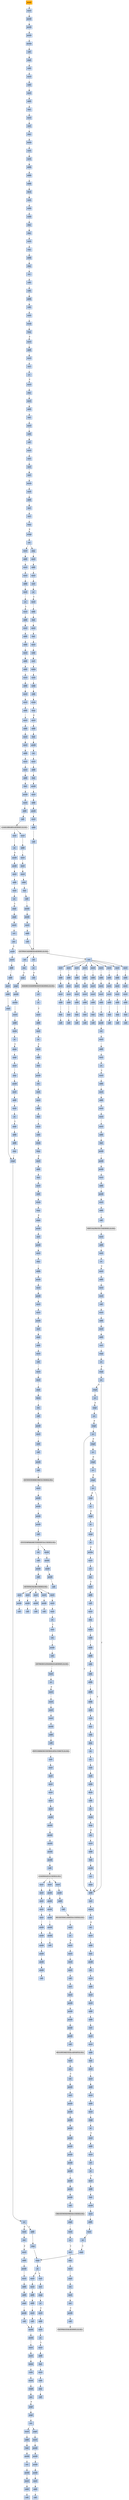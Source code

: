 strict digraph G {
	graph [bgcolor=transparent,
		name=G
	];
	node [color=lightsteelblue,
		fillcolor=lightsteelblue,
		shape=rectangle,
		style=filled
	];
	a0x00415060pushl_ebp	[color=lightgrey,
		fillcolor=orange,
		label=pushl];
	a0x00415061movl_esp_ebp	[label=movl];
	a0x00415060pushl_ebp -> a0x00415061movl_esp_ebp	[color="#000000"];
	a0x00415063pushl_ebx	[label=pushl];
	a0x00415061movl_esp_ebp -> a0x00415063pushl_ebx	[color="#000000"];
	a0x00415064pushl_esi	[label=pushl];
	a0x00415063pushl_ebx -> a0x00415064pushl_esi	[color="#000000"];
	a0x00415065pushl_edi	[label=pushl];
	a0x00415064pushl_esi -> a0x00415065pushl_edi	[color="#000000"];
	a0x00415066pusha_	[label=pusha];
	a0x00415065pushl_edi -> a0x00415066pusha_	[color="#000000"];
	a0x00415067call_0x0041506c	[label=call];
	a0x00415066pusha_ -> a0x00415067call_0x0041506c	[color="#000000"];
	a0x0041506cpopl_ebp	[label=popl];
	a0x00415067call_0x0041506c -> a0x0041506cpopl_ebp	[color="#000000"];
	a0x0041506dsubl_0x40286cUINT32_ebp	[label=subl];
	a0x0041506cpopl_ebp -> a0x0041506dsubl_0x40286cUINT32_ebp	[color="#000000"];
	a0x00415073movl_0x40345dUINT32_ecx	[label=movl];
	a0x0041506dsubl_0x40286cUINT32_ebp -> a0x00415073movl_0x40345dUINT32_ecx	[color="#000000"];
	a0x00415078subl_0x4028c6UINT32_ecx	[label=subl];
	a0x00415073movl_0x40345dUINT32_ecx -> a0x00415078subl_0x4028c6UINT32_ecx	[color="#000000"];
	a0x0041507emovl_ebp_edx	[label=movl];
	a0x00415078subl_0x4028c6UINT32_ecx -> a0x0041507emovl_ebp_edx	[color="#000000"];
	a0x00415080addl_0x4028c6UINT32_edx	[label=addl];
	a0x0041507emovl_ebp_edx -> a0x00415080addl_0x4028c6UINT32_edx	[color="#000000"];
	a0x00415086leal_edx__edi	[label=leal];
	a0x00415080addl_0x4028c6UINT32_edx -> a0x00415086leal_edx__edi	[color="#000000"];
	a0x00415088movl_edi_esi	[label=movl];
	a0x00415086leal_edx__edi -> a0x00415088movl_edi_esi	[color="#000000"];
	a0x0041508axorl_eax_eax	[label=xorl];
	a0x00415088movl_edi_esi -> a0x0041508axorl_eax_eax	[color="#000000"];
	a0x0041508cjmp_0x00415092	[label=jmp];
	a0x0041508axorl_eax_eax -> a0x0041508cjmp_0x00415092	[color="#000000"];
	a0x00415092lodsb_ds_esi__al	[label=lodsb];
	a0x0041508cjmp_0x00415092 -> a0x00415092lodsb_ds_esi__al	[color="#000000"];
	a0x00415093rorb_0xffffffc2UINT8_al	[label=rorb];
	a0x00415092lodsb_ds_esi__al -> a0x00415093rorb_0xffffffc2UINT8_al	[color="#000000"];
	a0x00415096xorb_0xffffff84UINT8_al	[label=xorb];
	a0x00415093rorb_0xffffffc2UINT8_al -> a0x00415096xorb_0xffffff84UINT8_al	[color="#000000"];
	a0x00415098addb_0xffffffbeUINT8_al	[label=addb];
	a0x00415096xorb_0xffffff84UINT8_al -> a0x00415098addb_0xffffffbeUINT8_al	[color="#000000"];
	a0x0041509aaddb_cl_al	[label=addb];
	a0x00415098addb_0xffffffbeUINT8_al -> a0x0041509aaddb_cl_al	[color="#000000"];
	a0x0041509caddb_cl_al	[label=addb];
	a0x0041509aaddb_cl_al -> a0x0041509caddb_cl_al	[color="#000000"];
	a0x0041509edecb_al	[label=decb];
	a0x0041509caddb_cl_al -> a0x0041509edecb_al	[color="#000000"];
	a0x004150a0rorb_0x3UINT8_al	[label=rorb];
	a0x0041509edecb_al -> a0x004150a0rorb_0x3UINT8_al	[color="#000000"];
	a0x004150a3subb_cl_al	[label=subb];
	a0x004150a0rorb_0x3UINT8_al -> a0x004150a3subb_cl_al	[color="#000000"];
	a0x004150a5subb_0x6cUINT8_al	[label=subb];
	a0x004150a3subb_cl_al -> a0x004150a5subb_0x6cUINT8_al	[color="#000000"];
	a0x004150a7jmp_0x004150aa	[label=jmp];
	a0x004150a5subb_0x6cUINT8_al -> a0x004150a7jmp_0x004150aa	[color="#000000"];
	a0x004150aajmp_0x004150ad	[label=jmp];
	a0x004150a7jmp_0x004150aa -> a0x004150aajmp_0x004150ad	[color="#000000"];
	a0x004150adxorb_0xfffffff3UINT8_al	[label=xorb];
	a0x004150aajmp_0x004150ad -> a0x004150adxorb_0xfffffff3UINT8_al	[color="#000000"];
	a0x004150afnop_	[label=nop];
	a0x004150adxorb_0xfffffff3UINT8_al -> a0x004150afnop_	[color="#000000"];
	a0x004150b0addb_cl_al	[label=addb];
	a0x004150afnop_ -> a0x004150b0addb_cl_al	[color="#000000"];
	a0x004150b2jmp_0x004150b5	[label=jmp];
	a0x004150b0addb_cl_al -> a0x004150b2jmp_0x004150b5	[color="#000000"];
	a0x004150b5stc_	[label=stc];
	a0x004150b2jmp_0x004150b5 -> a0x004150b5stc_	[color="#000000"];
	a0x004150b6rolb_0xffffffd2UINT8_al	[label=rolb];
	a0x004150b5stc_ -> a0x004150b6rolb_0xffffffd2UINT8_al	[color="#000000"];
	a0x004150b9rolb_0xffffffd0UINT8_al	[label=rolb];
	a0x004150b6rolb_0xffffffd2UINT8_al -> a0x004150b9rolb_0xffffffd0UINT8_al	[color="#000000"];
	a0x004150bcaddb_cl_al	[label=addb];
	a0x004150b9rolb_0xffffffd0UINT8_al -> a0x004150bcaddb_cl_al	[color="#000000"];
	a0x004150berolb_0x7bUINT8_al	[label=rolb];
	a0x004150bcaddb_cl_al -> a0x004150berolb_0x7bUINT8_al	[color="#000000"];
	a0x004150c1xorb_0xffffff9dUINT8_al	[label=xorb];
	a0x004150berolb_0x7bUINT8_al -> a0x004150c1xorb_0xffffff9dUINT8_al	[color="#000000"];
	a0x004150c3stosb_al_es_edi_	[label=stosb];
	a0x004150c1xorb_0xffffff9dUINT8_al -> a0x004150c3stosb_al_es_edi_	[color="#000000"];
	a0x004150c4loop_0x00415092	[label=loop];
	a0x004150c3stosb_al_es_edi_ -> a0x004150c4loop_0x00415092	[color="#000000"];
	a0x004150c6movl_ebp_edx	[label=movl];
	a0x004150c4loop_0x00415092 -> a0x004150c6movl_ebp_edx	[color="#000000",
		label=F];
	a0x004150c8addl_0x40321fUINT32_edx	[label=addl];
	a0x004150c6movl_ebp_edx -> a0x004150c8addl_0x40321fUINT32_edx	[color="#000000"];
	a0x004150cemovl_0x20esp__eax	[label=movl];
	a0x004150c8addl_0x40321fUINT32_edx -> a0x004150cemovl_0x20esp__eax	[color="#000000"];
	a0x004150d2incl_eax	[label=incl];
	a0x004150cemovl_0x20esp__eax -> a0x004150d2incl_eax	[color="#000000"];
	a0x004150d3js_0x004150dd	[label=js];
	a0x004150d2incl_eax -> a0x004150d3js_0x004150dd	[color="#000000"];
	a0x004150d5movl_0x1UINT32_edx_	[label=movl];
	a0x004150d3js_0x004150dd -> a0x004150d5movl_0x1UINT32_edx_	[color="#000000",
		label=F];
	a0x004150dbjmp_0x004150e3	[label=jmp];
	a0x004150d5movl_0x1UINT32_edx_ -> a0x004150dbjmp_0x004150e3	[color="#000000"];
	a0x004150e3movl_ebp_edx	[label=movl];
	a0x004150dbjmp_0x004150e3 -> a0x004150e3movl_ebp_edx	[color="#000000"];
	a0x004150e5addl_0x402866UINT32_edx	[label=addl];
	a0x004150e3movl_ebp_edx -> a0x004150e5addl_0x402866UINT32_edx	[color="#000000"];
	a0x004150ebleal_edx__eax	[label=leal];
	a0x004150e5addl_0x402866UINT32_edx -> a0x004150ebleal_edx__eax	[color="#000000"];
	a0x004150edmovl_0x403065UINT32_ecx	[label=movl];
	a0x004150ebleal_edx__eax -> a0x004150edmovl_0x403065UINT32_ecx	[color="#000000"];
	a0x004150f2subl_0x402866UINT32_ecx	[label=subl];
	a0x004150edmovl_0x403065UINT32_ecx -> a0x004150f2subl_0x402866UINT32_ecx	[color="#000000"];
	a0x004150f8call_0x00415401	[label=call];
	a0x004150f2subl_0x402866UINT32_ecx -> a0x004150f8call_0x00415401	[color="#000000"];
	a0x00415401movl_eax_edi	[label=movl];
	a0x004150f8call_0x00415401 -> a0x00415401movl_eax_edi	[color="#000000"];
	a0x00415403xorl_eax_eax	[label=xorl];
	a0x00415401movl_eax_edi -> a0x00415403xorl_eax_eax	[color="#000000"];
	a0x00415405xorl_ebx_ebx	[label=xorl];
	a0x00415403xorl_eax_eax -> a0x00415405xorl_ebx_ebx	[color="#000000"];
	a0x00415407xorl_edx_edx	[label=xorl];
	a0x00415405xorl_ebx_ebx -> a0x00415407xorl_edx_edx	[color="#000000"];
	a0x00415409movb_edi__al	[label=movb];
	a0x00415407xorl_edx_edx -> a0x00415409movb_edi__al	[color="#000000"];
	a0x0041540bmull_edx_eax	[label=mull];
	a0x00415409movb_edi__al -> a0x0041540bmull_edx_eax	[color="#000000"];
	a0x0041540daddl_eax_ebx	[label=addl];
	a0x0041540bmull_edx_eax -> a0x0041540daddl_eax_ebx	[color="#000000"];
	a0x0041540fincl_edx	[label=incl];
	a0x0041540daddl_eax_ebx -> a0x0041540fincl_edx	[color="#000000"];
	a0x00415410incl_edi	[label=incl];
	a0x0041540fincl_edx -> a0x00415410incl_edi	[color="#000000"];
	a0x00415411loop_0x00415409	[label=loop];
	a0x00415410incl_edi -> a0x00415411loop_0x00415409	[color="#000000"];
	a0x00415413xchgl_eax_ebx	[label=xchgl];
	a0x00415411loop_0x00415409 -> a0x00415413xchgl_eax_ebx	[color="#000000",
		label=F];
	a0x00415414ret	[label=ret];
	a0x00415413xchgl_eax_ebx -> a0x00415414ret	[color="#000000"];
	a0x004150fdmovl_ebp_edx	[label=movl];
	a0x00415414ret -> a0x004150fdmovl_ebp_edx	[color="#000000"];
	a0x00415815jmp_0x00415819	[label=jmp];
	a0x00415414ret -> a0x00415815jmp_0x00415819	[color="#000000"];
	a0x004150ffaddl_0x40321bUINT32_edx	[label=addl];
	a0x004150fdmovl_ebp_edx -> a0x004150ffaddl_0x40321bUINT32_edx	[color="#000000"];
	a0x00415105movl_eax_edx_	[label=movl];
	a0x004150ffaddl_0x40321bUINT32_edx -> a0x00415105movl_eax_edx_	[color="#000000"];
	a0x00415107movl_ebp_edx	[label=movl];
	a0x00415105movl_eax_edx_ -> a0x00415107movl_ebp_edx	[color="#000000"];
	a0x00415109addl_0x403213UINT32_edx	[label=addl];
	a0x00415107movl_ebp_edx -> a0x00415109addl_0x403213UINT32_edx	[color="#000000"];
	a0x0041510ftestl_0x1UINT32_edx_	[label=testl];
	a0x00415109addl_0x403213UINT32_edx -> a0x0041510ftestl_0x1UINT32_edx_	[color="#000000"];
	a0x00415115je_0x0041515f	[label=je];
	a0x0041510ftestl_0x1UINT32_edx_ -> a0x00415115je_0x0041515f	[color="#000000"];
	a0x0041515fmovl_ebp_edx	[label=movl];
	a0x00415115je_0x0041515f -> a0x0041515fmovl_ebp_edx	[color="#000000",
		label=T];
	a0x00415161addl_0x40320bUINT32_edx	[label=addl];
	a0x0041515fmovl_ebp_edx -> a0x00415161addl_0x40320bUINT32_edx	[color="#000000"];
	a0x00415167movl_edx__eax	[label=movl];
	a0x00415161addl_0x40320bUINT32_edx -> a0x00415167movl_edx__eax	[color="#000000"];
	a0x00415169addl_0x3ceax__eax	[label=addl];
	a0x00415167movl_edx__eax -> a0x00415169addl_0x3ceax__eax	[color="#000000"];
	a0x0041516caddl_0x80UINT32_eax	[label=addl];
	a0x00415169addl_0x3ceax__eax -> a0x0041516caddl_0x80UINT32_eax	[color="#000000"];
	a0x00415171movl_eax__ecx	[label=movl];
	a0x0041516caddl_0x80UINT32_eax -> a0x00415171movl_eax__ecx	[color="#000000"];
	a0x00415173addl_edx__ecx	[label=addl];
	a0x00415171movl_eax__ecx -> a0x00415173addl_edx__ecx	[color="#000000"];
	a0x00415175addl_0x10UINT8_ecx	[label=addl];
	a0x00415173addl_edx__ecx -> a0x00415175addl_0x10UINT8_ecx	[color="#000000"];
	a0x00415178movl_ecx__eax	[label=movl];
	a0x00415175addl_0x10UINT8_ecx -> a0x00415178movl_ecx__eax	[color="#000000"];
	a0x0041517aaddl_edx__eax	[label=addl];
	a0x00415178movl_ecx__eax -> a0x0041517aaddl_edx__eax	[color="#000000"];
	a0x0041517cmovl_eax__ebx	[label=movl];
	a0x0041517aaddl_edx__eax -> a0x0041517cmovl_eax__ebx	[color="#000000"];
	a0x0041517emovl_ebp_edx	[label=movl];
	a0x0041517cmovl_eax__ebx -> a0x0041517emovl_ebp_edx	[color="#000000"];
	a0x00415180addl_0x403397UINT32_edx	[label=addl];
	a0x0041517emovl_ebp_edx -> a0x00415180addl_0x403397UINT32_edx	[color="#000000"];
	a0x00415186movl_ebx_edx_	[label=movl];
	a0x00415180addl_0x403397UINT32_edx -> a0x00415186movl_ebx_edx_	[color="#000000"];
	a0x00415188addl_0x4UINT8_eax	[label=addl];
	a0x00415186movl_ebx_edx_ -> a0x00415188addl_0x4UINT8_eax	[color="#000000"];
	a0x0041518bmovl_eax__ebx	[label=movl];
	a0x00415188addl_0x4UINT8_eax -> a0x0041518bmovl_eax__ebx	[color="#000000"];
	a0x0041518dmovl_ebp_edx	[label=movl];
	a0x0041518bmovl_eax__ebx -> a0x0041518dmovl_ebp_edx	[color="#000000"];
	a0x0041518faddl_0x40339bUINT32_edx	[label=addl];
	a0x0041518dmovl_ebp_edx -> a0x0041518faddl_0x40339bUINT32_edx	[color="#000000"];
	a0x00415195movl_ebx_edx_	[label=movl];
	a0x0041518faddl_0x40339bUINT32_edx -> a0x00415195movl_ebx_edx_	[color="#000000"];
	a0x00415197movl_ebp_edx	[label=movl];
	a0x00415195movl_ebx_edx_ -> a0x00415197movl_ebp_edx	[color="#000000"];
	a0x00415199addl_0x40339fUINT32_edx	[label=addl];
	a0x00415197movl_ebp_edx -> a0x00415199addl_0x40339fUINT32_edx	[color="#000000"];
	a0x0041519fleal_edx__eax	[label=leal];
	a0x00415199addl_0x40339fUINT32_edx -> a0x0041519fleal_edx__eax	[color="#000000"];
	a0x004151a1pushl_eax	[label=pushl];
	a0x0041519fleal_edx__eax -> a0x004151a1pushl_eax	[color="#000000"];
	a0x004151a2movl_ebp_edx	[label=movl];
	a0x004151a1pushl_eax -> a0x004151a2movl_ebp_edx	[color="#000000"];
	a0x004151a4addl_0x403397UINT32_edx	[label=addl];
	a0x004151a2movl_ebp_edx -> a0x004151a4addl_0x403397UINT32_edx	[color="#000000"];
	a0x004151aacall_edx_	[label=call];
	a0x004151a4addl_0x403397UINT32_edx -> a0x004151aacall_edx_	[color="#000000"];
	LOADLIBRARYA_KERNEL32_DLL	[color=lightgrey,
		fillcolor=lightgrey,
		label="LOADLIBRARYA-KERNEL32-DLL"];
	a0x004151aacall_edx_ -> LOADLIBRARYA_KERNEL32_DLL	[color="#000000"];
	a0x004151acmovl_ebp_edx	[label=movl];
	LOADLIBRARYA_KERNEL32_DLL -> a0x004151acmovl_ebp_edx	[color="#000000"];
	a0x0041567atestl_eax_eax	[label=testl];
	LOADLIBRARYA_KERNEL32_DLL -> a0x0041567atestl_eax_eax	[color="#000000"];
	a0x004151aeaddl_0x4033acUINT32_edx	[label=addl];
	a0x004151acmovl_ebp_edx -> a0x004151aeaddl_0x4033acUINT32_edx	[color="#000000"];
	a0x004151b4movl_eax_esi	[label=movl];
	a0x004151aeaddl_0x4033acUINT32_edx -> a0x004151b4movl_eax_esi	[color="#000000"];
	a0x004151b6movl_eax_edx_	[label=movl];
	a0x004151b4movl_eax_esi -> a0x004151b6movl_eax_edx_	[color="#000000"];
	a0x004151b8movl_ebp_edx	[label=movl];
	a0x004151b6movl_eax_edx_ -> a0x004151b8movl_ebp_edx	[color="#000000"];
	a0x004151baaddl_0x4033b0UINT32_edx	[label=addl];
	a0x004151b8movl_ebp_edx -> a0x004151baaddl_0x4033b0UINT32_edx	[color="#000000"];
	a0x004151c0leal_edx__eax	[label=leal];
	a0x004151baaddl_0x4033b0UINT32_edx -> a0x004151c0leal_edx__eax	[color="#000000"];
	a0x004151c2call_0x004152a5	[label=call];
	a0x004151c0leal_edx__eax -> a0x004151c2call_0x004152a5	[color="#000000"];
	a0x004152a5pushl_eax	[label=pushl];
	a0x004151c2call_0x004152a5 -> a0x004152a5pushl_eax	[color="#000000"];
	a0x004152a6pushl_esi	[label=pushl];
	a0x004152a5pushl_eax -> a0x004152a6pushl_esi	[color="#000000"];
	a0x004152a7movl_ebp_edx	[label=movl];
	a0x004152a6pushl_esi -> a0x004152a7movl_ebp_edx	[color="#000000"];
	a0x004152a9addl_0x40339bUINT32_edx	[label=addl];
	a0x004152a7movl_ebp_edx -> a0x004152a9addl_0x40339bUINT32_edx	[color="#000000"];
	a0x004152afcall_edx_	[label=call];
	a0x004152a9addl_0x40339bUINT32_edx -> a0x004152afcall_edx_	[color="#000000"];
	GETPROCADDRESS_KERNEL32_DLL	[color=lightgrey,
		fillcolor=lightgrey,
		label="GETPROCADDRESS-KERNEL32-DLL"];
	a0x004152afcall_edx_ -> GETPROCADDRESS_KERNEL32_DLL	[color="#000000"];
	a0x004152b1ret	[label=ret];
	GETPROCADDRESS_KERNEL32_DLL -> a0x004152b1ret	[color="#000000"];
	a0x00415700orl_eax_eax	[label=orl];
	GETPROCADDRESS_KERNEL32_DLL -> a0x00415700orl_eax_eax	[color="#000000"];
	a0x00415884orl_eax_eax	[label=orl];
	GETPROCADDRESS_KERNEL32_DLL -> a0x00415884orl_eax_eax	[color="#000000"];
	a0x004151c7movl_ebp_edx	[label=movl];
	a0x004152b1ret -> a0x004151c7movl_ebp_edx	[color="#000000"];
	a0x004151e0movl_ebp_edx	[label=movl];
	a0x004152b1ret -> a0x004151e0movl_ebp_edx	[color="#000000"];
	a0x004151f9movl_ebp_edx	[label=movl];
	a0x004152b1ret -> a0x004151f9movl_ebp_edx	[color="#000000"];
	a0x00415212movl_ebp_edx	[label=movl];
	a0x004152b1ret -> a0x00415212movl_ebp_edx	[color="#000000"];
	a0x0041522bmovl_ebp_edx	[label=movl];
	a0x004152b1ret -> a0x0041522bmovl_ebp_edx	[color="#000000"];
	a0x00415244movl_ebp_edx	[label=movl];
	a0x004152b1ret -> a0x00415244movl_ebp_edx	[color="#000000"];
	a0x0041525dmovl_ebp_edx	[label=movl];
	a0x004152b1ret -> a0x0041525dmovl_ebp_edx	[color="#000000"];
	a0x00415276movl_ebp_edx	[label=movl];
	a0x004152b1ret -> a0x00415276movl_ebp_edx	[color="#000000"];
	a0x0041528fmovl_ebp_edx	[label=movl];
	a0x004152b1ret -> a0x0041528fmovl_ebp_edx	[color="#000000"];
	a0x004151c9addl_0x4033c1UINT32_edx	[label=addl];
	a0x004151c7movl_ebp_edx -> a0x004151c9addl_0x4033c1UINT32_edx	[color="#000000"];
	a0x004151cfmovl_eax_edx_	[label=movl];
	a0x004151c9addl_0x4033c1UINT32_edx -> a0x004151cfmovl_eax_edx_	[color="#000000"];
	a0x004151d1movl_ebp_edx	[label=movl];
	a0x004151cfmovl_eax_edx_ -> a0x004151d1movl_ebp_edx	[color="#000000"];
	a0x004151d3addl_0x4033c5UINT32_edx	[label=addl];
	a0x004151d1movl_ebp_edx -> a0x004151d3addl_0x4033c5UINT32_edx	[color="#000000"];
	a0x004151d9leal_edx__eax	[label=leal];
	a0x004151d3addl_0x4033c5UINT32_edx -> a0x004151d9leal_edx__eax	[color="#000000"];
	a0x004151dbcall_0x004152a5	[label=call];
	a0x004151d9leal_edx__eax -> a0x004151dbcall_0x004152a5	[color="#000000"];
	a0x004151e2addl_0x4033d4UINT32_edx	[label=addl];
	a0x004151e0movl_ebp_edx -> a0x004151e2addl_0x4033d4UINT32_edx	[color="#000000"];
	a0x004151e8movl_eax_edx_	[label=movl];
	a0x004151e2addl_0x4033d4UINT32_edx -> a0x004151e8movl_eax_edx_	[color="#000000"];
	a0x004151eamovl_ebp_edx	[label=movl];
	a0x004151e8movl_eax_edx_ -> a0x004151eamovl_ebp_edx	[color="#000000"];
	a0x004151ecaddl_0x4033d8UINT32_edx	[label=addl];
	a0x004151eamovl_ebp_edx -> a0x004151ecaddl_0x4033d8UINT32_edx	[color="#000000"];
	a0x004151f2leal_edx__eax	[label=leal];
	a0x004151ecaddl_0x4033d8UINT32_edx -> a0x004151f2leal_edx__eax	[color="#000000"];
	a0x004151f4call_0x004152a5	[label=call];
	a0x004151f2leal_edx__eax -> a0x004151f4call_0x004152a5	[color="#000000"];
	a0x004151fbaddl_0x4033ebUINT32_edx	[label=addl];
	a0x004151f9movl_ebp_edx -> a0x004151fbaddl_0x4033ebUINT32_edx	[color="#000000"];
	a0x00415201movl_eax_edx_	[label=movl];
	a0x004151fbaddl_0x4033ebUINT32_edx -> a0x00415201movl_eax_edx_	[color="#000000"];
	a0x00415203movl_ebp_edx	[label=movl];
	a0x00415201movl_eax_edx_ -> a0x00415203movl_ebp_edx	[color="#000000"];
	a0x00415205addl_0x4033efUINT32_edx	[label=addl];
	a0x00415203movl_ebp_edx -> a0x00415205addl_0x4033efUINT32_edx	[color="#000000"];
	a0x0041520bleal_edx__eax	[label=leal];
	a0x00415205addl_0x4033efUINT32_edx -> a0x0041520bleal_edx__eax	[color="#000000"];
	a0x0041520dcall_0x004152a5	[label=call];
	a0x0041520bleal_edx__eax -> a0x0041520dcall_0x004152a5	[color="#000000"];
	a0x00415214addl_0x4033fbUINT32_edx	[label=addl];
	a0x00415212movl_ebp_edx -> a0x00415214addl_0x4033fbUINT32_edx	[color="#000000"];
	a0x0041521amovl_eax_edx_	[label=movl];
	a0x00415214addl_0x4033fbUINT32_edx -> a0x0041521amovl_eax_edx_	[color="#000000"];
	a0x0041521cmovl_ebp_edx	[label=movl];
	a0x0041521amovl_eax_edx_ -> a0x0041521cmovl_ebp_edx	[color="#000000"];
	a0x0041521eaddl_0x4033ffUINT32_edx	[label=addl];
	a0x0041521cmovl_ebp_edx -> a0x0041521eaddl_0x4033ffUINT32_edx	[color="#000000"];
	a0x00415224leal_edx__eax	[label=leal];
	a0x0041521eaddl_0x4033ffUINT32_edx -> a0x00415224leal_edx__eax	[color="#000000"];
	a0x00415226call_0x004152a5	[label=call];
	a0x00415224leal_edx__eax -> a0x00415226call_0x004152a5	[color="#000000"];
	a0x0041522daddl_0x40340bUINT32_edx	[label=addl];
	a0x0041522bmovl_ebp_edx -> a0x0041522daddl_0x40340bUINT32_edx	[color="#000000"];
	a0x00415233movl_eax_edx_	[label=movl];
	a0x0041522daddl_0x40340bUINT32_edx -> a0x00415233movl_eax_edx_	[color="#000000"];
	a0x00415235movl_ebp_edx	[label=movl];
	a0x00415233movl_eax_edx_ -> a0x00415235movl_ebp_edx	[color="#000000"];
	a0x00415237addl_0x40340fUINT32_edx	[label=addl];
	a0x00415235movl_ebp_edx -> a0x00415237addl_0x40340fUINT32_edx	[color="#000000"];
	a0x0041523dleal_edx__eax	[label=leal];
	a0x00415237addl_0x40340fUINT32_edx -> a0x0041523dleal_edx__eax	[color="#000000"];
	a0x0041523fcall_0x004152a5	[label=call];
	a0x0041523dleal_edx__eax -> a0x0041523fcall_0x004152a5	[color="#000000"];
	a0x00415246addl_0x40341aUINT32_edx	[label=addl];
	a0x00415244movl_ebp_edx -> a0x00415246addl_0x40341aUINT32_edx	[color="#000000"];
	a0x0041524cmovl_eax_edx_	[label=movl];
	a0x00415246addl_0x40341aUINT32_edx -> a0x0041524cmovl_eax_edx_	[color="#000000"];
	a0x0041524emovl_ebp_edx	[label=movl];
	a0x0041524cmovl_eax_edx_ -> a0x0041524emovl_ebp_edx	[color="#000000"];
	a0x00415250addl_0x40341eUINT32_edx	[label=addl];
	a0x0041524emovl_ebp_edx -> a0x00415250addl_0x40341eUINT32_edx	[color="#000000"];
	a0x00415256leal_edx__eax	[label=leal];
	a0x00415250addl_0x40341eUINT32_edx -> a0x00415256leal_edx__eax	[color="#000000"];
	a0x00415258call_0x004152a5	[label=call];
	a0x00415256leal_edx__eax -> a0x00415258call_0x004152a5	[color="#000000"];
	a0x0041525faddl_0x403427UINT32_edx	[label=addl];
	a0x0041525dmovl_ebp_edx -> a0x0041525faddl_0x403427UINT32_edx	[color="#000000"];
	a0x00415265movl_eax_edx_	[label=movl];
	a0x0041525faddl_0x403427UINT32_edx -> a0x00415265movl_eax_edx_	[color="#000000"];
	a0x00415267movl_ebp_edx	[label=movl];
	a0x00415265movl_eax_edx_ -> a0x00415267movl_ebp_edx	[color="#000000"];
	a0x00415269addl_0x40342bUINT32_edx	[label=addl];
	a0x00415267movl_ebp_edx -> a0x00415269addl_0x40342bUINT32_edx	[color="#000000"];
	a0x0041526fleal_edx__eax	[label=leal];
	a0x00415269addl_0x40342bUINT32_edx -> a0x0041526fleal_edx__eax	[color="#000000"];
	a0x00415271call_0x004152a5	[label=call];
	a0x0041526fleal_edx__eax -> a0x00415271call_0x004152a5	[color="#000000"];
	a0x00415278addl_0x403437UINT32_edx	[label=addl];
	a0x00415276movl_ebp_edx -> a0x00415278addl_0x403437UINT32_edx	[color="#000000"];
	a0x0041527emovl_eax_edx_	[label=movl];
	a0x00415278addl_0x403437UINT32_edx -> a0x0041527emovl_eax_edx_	[color="#000000"];
	a0x00415280movl_ebp_edx	[label=movl];
	a0x0041527emovl_eax_edx_ -> a0x00415280movl_ebp_edx	[color="#000000"];
	a0x00415282addl_0x40343bUINT32_edx	[label=addl];
	a0x00415280movl_ebp_edx -> a0x00415282addl_0x40343bUINT32_edx	[color="#000000"];
	a0x00415288leal_edx__eax	[label=leal];
	a0x00415282addl_0x40343bUINT32_edx -> a0x00415288leal_edx__eax	[color="#000000"];
	a0x0041528acall_0x004152a5	[label=call];
	a0x00415288leal_edx__eax -> a0x0041528acall_0x004152a5	[color="#000000"];
	a0x00415291addl_0x403447UINT32_edx	[label=addl];
	a0x0041528fmovl_ebp_edx -> a0x00415291addl_0x403447UINT32_edx	[color="#000000"];
	a0x00415297movl_eax_edx_	[label=movl];
	a0x00415291addl_0x403447UINT32_edx -> a0x00415297movl_eax_edx_	[color="#000000"];
	a0x00415299movl_ebp_edx	[label=movl];
	a0x00415297movl_eax_edx_ -> a0x00415299movl_ebp_edx	[color="#000000"];
	a0x0041529baddl_0x402ab2UINT32_edx	[label=addl];
	a0x00415299movl_ebp_edx -> a0x0041529baddl_0x402ab2UINT32_edx	[color="#000000"];
	a0x004152a1leal_edx__eax	[label=leal];
	a0x0041529baddl_0x402ab2UINT32_edx -> a0x004152a1leal_edx__eax	[color="#000000"];
	a0x004152a3pushl_eax	[label=pushl];
	a0x004152a1leal_edx__eax -> a0x004152a3pushl_eax	[color="#000000"];
	a0x004152a4ret	[label=ret];
	a0x004152a3pushl_eax -> a0x004152a4ret	[color="#000000"];
	a0x004152b2movl_ebp_edx	[label=movl];
	a0x004152a4ret -> a0x004152b2movl_ebp_edx	[color="#000000"];
	a0x004152b4addl_0x403213UINT32_edx	[label=addl];
	a0x004152b2movl_ebp_edx -> a0x004152b4addl_0x403213UINT32_edx	[color="#000000"];
	a0x004152batestl_0x10UINT32_edx_	[label=testl];
	a0x004152b4addl_0x403213UINT32_edx -> a0x004152batestl_0x10UINT32_edx_	[color="#000000"];
	a0x004152c0je_0x004152fd	[label=je];
	a0x004152batestl_0x10UINT32_edx_ -> a0x004152c0je_0x004152fd	[color="#000000"];
	a0x004152fdmovl_ebp_edx	[label=movl];
	a0x004152c0je_0x004152fd -> a0x004152fdmovl_ebp_edx	[color="#000000",
		label=T];
	a0x004152ffaddl_0x40320bUINT32_edx	[label=addl];
	a0x004152fdmovl_ebp_edx -> a0x004152ffaddl_0x40320bUINT32_edx	[color="#000000"];
	a0x00415305movl_edx__edi	[label=movl];
	a0x004152ffaddl_0x40320bUINT32_edx -> a0x00415305movl_edx__edi	[color="#000000"];
	a0x00415307addl_0x3cedi__edi	[label=addl];
	a0x00415305movl_edx__edi -> a0x00415307addl_0x3cedi__edi	[color="#000000"];
	a0x0041530amovl_edx__esi	[label=movl];
	a0x00415307addl_0x3cedi__edi -> a0x0041530amovl_edx__esi	[color="#000000"];
	a0x0041530cmovl_0x54edi__ecx	[label=movl];
	a0x0041530amovl_edx__esi -> a0x0041530cmovl_0x54edi__ecx	[color="#000000"];
	a0x0041530fmovl_ebp_edx	[label=movl];
	a0x0041530cmovl_0x54edi__ecx -> a0x0041530fmovl_ebp_edx	[color="#000000"];
	a0x00415311addl_0x403479UINT32_edx	[label=addl];
	a0x0041530fmovl_ebp_edx -> a0x00415311addl_0x403479UINT32_edx	[color="#000000"];
	a0x00415317leal_edx__eax	[label=leal];
	a0x00415311addl_0x403479UINT32_edx -> a0x00415317leal_edx__eax	[color="#000000"];
	a0x00415319pushl_eax	[label=pushl];
	a0x00415317leal_edx__eax -> a0x00415319pushl_eax	[color="#000000"];
	a0x0041531apushl_0x4UINT8	[label=pushl];
	a0x00415319pushl_eax -> a0x0041531apushl_0x4UINT8	[color="#000000"];
	a0x0041531cpushl_ecx	[label=pushl];
	a0x0041531apushl_0x4UINT8 -> a0x0041531cpushl_ecx	[color="#000000"];
	a0x0041531dmovl_ebp_edx	[label=movl];
	a0x0041531cpushl_ecx -> a0x0041531dmovl_ebp_edx	[color="#000000"];
	a0x0041531faddl_0x40320bUINT32_edx	[label=addl];
	a0x0041531dmovl_ebp_edx -> a0x0041531faddl_0x40320bUINT32_edx	[color="#000000"];
	a0x00415325pushl_edx_	[label=pushl];
	a0x0041531faddl_0x40320bUINT32_edx -> a0x00415325pushl_edx_	[color="#000000"];
	a0x00415327movl_ebp_edx	[label=movl];
	a0x00415325pushl_edx_ -> a0x00415327movl_ebp_edx	[color="#000000"];
	a0x00415329addl_0x4033d4UINT32_edx	[label=addl];
	a0x00415327movl_ebp_edx -> a0x00415329addl_0x4033d4UINT32_edx	[color="#000000"];
	a0x0041532fcall_edx_	[label=call];
	a0x00415329addl_0x4033d4UINT32_edx -> a0x0041532fcall_edx_	[color="#000000"];
	VIRTUALPROTECT_KERNEL32_DLL	[color=lightgrey,
		fillcolor=lightgrey,
		label="VIRTUALPROTECT-KERNEL32-DLL"];
	a0x0041532fcall_edx_ -> VIRTUALPROTECT_KERNEL32_DLL	[color="#000000"];
	a0x00415331movl_ebp_edx	[label=movl];
	VIRTUALPROTECT_KERNEL32_DLL -> a0x00415331movl_ebp_edx	[color="#000000"];
	a0x00415333addl_0x403213UINT32_edx	[label=addl];
	a0x00415331movl_ebp_edx -> a0x00415333addl_0x403213UINT32_edx	[color="#000000"];
	a0x00415339testl_0x8UINT32_edx_	[label=testl];
	a0x00415333addl_0x403213UINT32_edx -> a0x00415339testl_0x8UINT32_edx_	[color="#000000"];
	a0x0041533fje_0x0041542e	[label=je];
	a0x00415339testl_0x8UINT32_edx_ -> a0x0041533fje_0x0041542e	[color="#000000"];
	a0x0041542emovl_ebp_edx	[label=movl];
	a0x0041533fje_0x0041542e -> a0x0041542emovl_ebp_edx	[color="#000000",
		label=T];
	a0x00415430addl_0x40320bUINT32_edx	[label=addl];
	a0x0041542emovl_ebp_edx -> a0x00415430addl_0x40320bUINT32_edx	[color="#000000"];
	a0x00415436movl_edx__eax	[label=movl];
	a0x00415430addl_0x40320bUINT32_edx -> a0x00415436movl_edx__eax	[color="#000000"];
	a0x00415438movl_0x1UINT32_ebx	[label=movl];
	a0x00415436movl_edx__eax -> a0x00415438movl_0x1UINT32_ebx	[color="#000000"];
	a0x0041543dcall_0x00415494	[label=call];
	a0x00415438movl_0x1UINT32_ebx -> a0x0041543dcall_0x00415494	[color="#000000"];
	a0x00415494movl_eax_edi	[label=movl];
	a0x0041543dcall_0x00415494 -> a0x00415494movl_eax_edi	[color="#000000"];
	a0x00415496addl_0x3cedi__edi	[label=addl];
	a0x00415494movl_eax_edi -> a0x00415496addl_0x3cedi__edi	[color="#000000"];
	a0x00415499movl_edi_esi	[label=movl];
	a0x00415496addl_0x3cedi__edi -> a0x00415499movl_edi_esi	[color="#000000"];
	a0x0041549baddl_0xf8UINT32_esi	[label=addl];
	a0x00415499movl_edi_esi -> a0x0041549baddl_0xf8UINT32_esi	[color="#000000"];
	a0x004154a1xorl_edx_edx	[label=xorl];
	a0x0041549baddl_0xf8UINT32_esi -> a0x004154a1xorl_edx_edx	[color="#000000"];
	a0x004154a3cmpl_0x63727372UINT32_ds_esi_	[label=cmpl];
	a0x004154a1xorl_edx_edx -> a0x004154a3cmpl_0x63727372UINT32_ds_esi_	[color="#000000"];
	a0x004154aaje_0x0041553f	[label=je];
	a0x004154a3cmpl_0x63727372UINT32_ds_esi_ -> a0x004154aaje_0x0041553f	[color="#000000"];
	a0x004154b0cmpl_0x7273722eUINT32_ds_esi_	[label=cmpl];
	a0x004154aaje_0x0041553f -> a0x004154b0cmpl_0x7273722eUINT32_ds_esi_	[color="#000000",
		label=F];
	a0x004154b7je_0x0041553f	[label=je];
	a0x004154b0cmpl_0x7273722eUINT32_ds_esi_ -> a0x004154b7je_0x0041553f	[color="#000000"];
	a0x004154bdcmpl_0x6f6c6572UINT32_ds_esi_	[label=cmpl];
	a0x004154b7je_0x0041553f -> a0x004154bdcmpl_0x6f6c6572UINT32_ds_esi_	[color="#000000",
		label=F];
	a0x0041553faddl_0x28UINT8_esi	[label=addl];
	a0x004154b7je_0x0041553f -> a0x0041553faddl_0x28UINT8_esi	[color="#000000",
		label=T];
	a0x004154c4je_0x0041553f	[label=je];
	a0x004154bdcmpl_0x6f6c6572UINT32_ds_esi_ -> a0x004154c4je_0x0041553f	[color="#000000"];
	a0x004154c6cmpl_0x6c65722eUINT32_ds_esi_	[label=cmpl];
	a0x004154c4je_0x0041553f -> a0x004154c6cmpl_0x6c65722eUINT32_ds_esi_	[color="#000000",
		label=F];
	a0x004154cdje_0x0041553f	[label=je];
	a0x004154c6cmpl_0x6c65722eUINT32_ds_esi_ -> a0x004154cdje_0x0041553f	[color="#000000"];
	a0x004154cfcmpl_0x4379UINT32_ds_esi_	[label=cmpl];
	a0x004154cdje_0x0041553f -> a0x004154cfcmpl_0x4379UINT32_ds_esi_	[color="#000000",
		label=F];
	a0x004154d6je_0x0041553f	[label=je];
	a0x004154cfcmpl_0x4379UINT32_ds_esi_ -> a0x004154d6je_0x0041553f	[color="#000000"];
	a0x004154d8cmpl_0x6164652eUINT32_ds_esi_	[label=cmpl];
	a0x004154d6je_0x0041553f -> a0x004154d8cmpl_0x6164652eUINT32_ds_esi_	[color="#000000",
		label=F];
	a0x004154d6je_0x0041553f -> a0x0041553faddl_0x28UINT8_esi	[color="#000000",
		label=T];
	a0x004154dfje_0x0041553f	[label=je];
	a0x004154d8cmpl_0x6164652eUINT32_ds_esi_ -> a0x004154dfje_0x0041553f	[color="#000000"];
	a0x004154e1cmpl_0x6164722eUINT32_ds_esi_	[label=cmpl];
	a0x004154dfje_0x0041553f -> a0x004154e1cmpl_0x6164722eUINT32_ds_esi_	[color="#000000",
		label=F];
	a0x004154e8je_0x0041553f	[label=je];
	a0x004154e1cmpl_0x6164722eUINT32_ds_esi_ -> a0x004154e8je_0x0041553f	[color="#000000"];
	a0x004154eacmpl_0x6164692eUINT32_ds_esi_	[label=cmpl];
	a0x004154e8je_0x0041553f -> a0x004154eacmpl_0x6164692eUINT32_ds_esi_	[color="#000000",
		label=F];
	a0x004154f1je_0x0041553f	[label=je];
	a0x004154eacmpl_0x6164692eUINT32_ds_esi_ -> a0x004154f1je_0x0041553f	[color="#000000"];
	a0x004154f3cmpl_0x736c742eUINT32_ds_esi_	[label=cmpl];
	a0x004154f1je_0x0041553f -> a0x004154f3cmpl_0x736c742eUINT32_ds_esi_	[color="#000000",
		label=F];
	a0x004154f1je_0x0041553f -> a0x0041553faddl_0x28UINT8_esi	[color="#000000",
		label=T];
	a0x004154faje_0x0041553f	[label=je];
	a0x004154f3cmpl_0x736c742eUINT32_ds_esi_ -> a0x004154faje_0x0041553f	[color="#000000"];
	a0x004154fccmpl_0x0UINT8_ds_0x14esi_	[label=cmpl];
	a0x004154faje_0x0041553f -> a0x004154fccmpl_0x0UINT8_ds_0x14esi_	[color="#000000",
		label=F];
	a0x00415501je_0x0041553f	[label=je];
	a0x004154fccmpl_0x0UINT8_ds_0x14esi_ -> a0x00415501je_0x0041553f	[color="#000000"];
	a0x00415503cmpl_0x0UINT8_ds_0x10esi_	[label=cmpl];
	a0x00415501je_0x0041553f -> a0x00415503cmpl_0x0UINT8_ds_0x10esi_	[color="#000000",
		label=F];
	a0x00415508je_0x0041553f	[label=je];
	a0x00415503cmpl_0x0UINT8_ds_0x10esi_ -> a0x00415508je_0x0041553f	[color="#000000"];
	a0x0041550apusha_	[label=pusha];
	a0x00415508je_0x0041553f -> a0x0041550apusha_	[color="#000000",
		label=F];
	a0x0041550bmovl_ds_0x10esi__ecx	[label=movl];
	a0x0041550apusha_ -> a0x0041550bmovl_ds_0x10esi__ecx	[color="#000000"];
	a0x0041550forl_ebx_ebx	[label=orl];
	a0x0041550bmovl_ds_0x10esi__ecx -> a0x0041550forl_ebx_ebx	[color="#000000"];
	a0x00415511jne_0x00415520	[label=jne];
	a0x0041550forl_ebx_ebx -> a0x00415511jne_0x00415520	[color="#000000"];
	a0x00415520movl_ds_0xcesi__esi	[label=movl];
	a0x00415511jne_0x00415520 -> a0x00415520movl_ds_0xcesi__esi	[color="#000000",
		label=T];
	a0x00415524addl_eax_esi	[label=addl];
	a0x00415520movl_ds_0xcesi__esi -> a0x00415524addl_eax_esi	[color="#000000"];
	a0x00415526call_0x0041544e	[label=call];
	a0x00415524addl_eax_esi -> a0x00415526call_0x0041544e	[color="#000000"];
	a0x0041544emovl_esi_edi	[label=movl];
	a0x00415526call_0x0041544e -> a0x0041544emovl_esi_edi	[color="#000000"];
	a0x00415450jmp_0x00415456	[label=jmp];
	a0x0041544emovl_esi_edi -> a0x00415450jmp_0x00415456	[color="#000000"];
	a0x00415456lodsb_ds_esi__al	[label=lodsb];
	a0x00415450jmp_0x00415456 -> a0x00415456lodsb_ds_esi__al	[color="#000000"];
	a0x00415457subb_cl_al	[label=subb];
	a0x00415456lodsb_ds_esi__al -> a0x00415457subb_cl_al	[color="#000000"];
	a0x00415459addb_0xffffffecUINT8_al	[label=addb];
	a0x00415457subb_cl_al -> a0x00415459addb_0xffffffecUINT8_al	[color="#000000"];
	a0x0041545baddb_cl_al	[label=addb];
	a0x00415459addb_0xffffffecUINT8_al -> a0x0041545baddb_cl_al	[color="#000000"];
	a0x0041545drolb_0xffffffa0UINT8_al	[label=rolb];
	a0x0041545baddb_cl_al -> a0x0041545drolb_0xffffffa0UINT8_al	[color="#000000"];
	a0x00415460rolb_0xffffff8aUINT8_al	[label=rolb];
	a0x0041545drolb_0xffffffa0UINT8_al -> a0x00415460rolb_0xffffff8aUINT8_al	[color="#000000"];
	a0x00415463addb_cl_al	[label=addb];
	a0x00415460rolb_0xffffff8aUINT8_al -> a0x00415463addb_cl_al	[color="#000000"];
	a0x00415465addb_cl_al	[label=addb];
	a0x00415463addb_cl_al -> a0x00415465addb_cl_al	[color="#000000"];
	a0x00415467addb_0xffffff96UINT8_al	[label=addb];
	a0x00415465addb_cl_al -> a0x00415467addb_0xffffff96UINT8_al	[color="#000000"];
	a0x00415469xorb_0xffffffe2UINT8_al	[label=xorb];
	a0x00415467addb_0xffffff96UINT8_al -> a0x00415469xorb_0xffffffe2UINT8_al	[color="#000000"];
	a0x0041546brorb_0x3dUINT8_al	[label=rorb];
	a0x00415469xorb_0xffffffe2UINT8_al -> a0x0041546brorb_0x3dUINT8_al	[color="#000000"];
	a0x0041546ejmp_0x00415471	[label=jmp];
	a0x0041546brorb_0x3dUINT8_al -> a0x0041546ejmp_0x00415471	[color="#000000"];
	a0x00415471rolb_0xffffff93UINT8_al	[label=rolb];
	a0x0041546ejmp_0x00415471 -> a0x00415471rolb_0xffffff93UINT8_al	[color="#000000"];
	a0x00415474jmp_0x00415477	[label=jmp];
	a0x00415471rolb_0xffffff93UINT8_al -> a0x00415474jmp_0x00415477	[color="#000000"];
	a0x00415477clc_	[label=clc];
	a0x00415474jmp_0x00415477 -> a0x00415477clc_	[color="#000000"];
	a0x00415478stc_	[label=stc];
	a0x00415477clc_ -> a0x00415478stc_	[color="#000000"];
	a0x00415479rorb_0xffffff9bUINT8_al	[label=rorb];
	a0x00415478stc_ -> a0x00415479rorb_0xffffff9bUINT8_al	[color="#000000"];
	a0x0041547crorb_0xffffff96UINT8_al	[label=rorb];
	a0x00415479rorb_0xffffff9bUINT8_al -> a0x0041547crorb_0xffffff96UINT8_al	[color="#000000"];
	a0x0041547fsubb_0xffffffb6UINT8_al	[label=subb];
	a0x0041547crorb_0xffffff96UINT8_al -> a0x0041547fsubb_0xffffffb6UINT8_al	[color="#000000"];
	a0x00415481decb_al	[label=decb];
	a0x0041547fsubb_0xffffffb6UINT8_al -> a0x00415481decb_al	[color="#000000"];
	a0x00415483rolb_0x7aUINT8_al	[label=rolb];
	a0x00415481decb_al -> a0x00415483rolb_0x7aUINT8_al	[color="#000000"];
	a0x00415486clc_	[label=clc];
	a0x00415483rolb_0x7aUINT8_al -> a0x00415486clc_	[color="#000000"];
	a0x00415487stosb_al_es_edi_	[label=stosb];
	a0x00415486clc_ -> a0x00415487stosb_al_es_edi_	[color="#000000"];
	a0x00415488loop_0x00415456	[label=loop];
	a0x00415487stosb_al_es_edi_ -> a0x00415488loop_0x00415456	[color="#000000"];
	a0x0041548aret	[label=ret];
	a0x00415488loop_0x00415456 -> a0x0041548aret	[color="#000000",
		label=F];
	a0x0041552bmovl_ebp_edx	[label=movl];
	a0x0041548aret -> a0x0041552bmovl_ebp_edx	[color="#000000"];
	a0x0041552daddl_0x402d3eUINT32_edx	[label=addl];
	a0x0041552bmovl_ebp_edx -> a0x0041552daddl_0x402d3eUINT32_edx	[color="#000000"];
	a0x00415533leal_edx__eax	[label=leal];
	a0x0041552daddl_0x402d3eUINT32_edx -> a0x00415533leal_edx__eax	[color="#000000"];
	a0x00415535pushl_eax	[label=pushl];
	a0x00415533leal_edx__eax -> a0x00415535pushl_eax	[color="#000000"];
	a0x00415536ret	[label=ret];
	a0x00415535pushl_eax -> a0x00415536ret	[color="#000000"];
	a0x0041553epopa_	[label=popa];
	a0x00415536ret -> a0x0041553epopa_	[color="#000000"];
	a0x0041553epopa_ -> a0x0041553faddl_0x28UINT8_esi	[color="#000000"];
	a0x00415542incl_edx	[label=incl];
	a0x0041553faddl_0x28UINT8_esi -> a0x00415542incl_edx	[color="#000000"];
	a0x00415543cmpw_ds_0x6edi__dx	[label=cmpw];
	a0x00415542incl_edx -> a0x00415543cmpw_ds_0x6edi__dx	[color="#000000"];
	a0x00415548jne_0x004154a3	[label=jne];
	a0x00415543cmpw_ds_0x6edi__dx -> a0x00415548jne_0x004154a3	[color="#000000"];
	a0x0041554eret	[label=ret];
	a0x00415548jne_0x004154a3 -> a0x0041554eret	[color="#000000",
		label=F];
	a0x00415442movl_ebp_edx	[label=movl];
	a0x0041554eret -> a0x00415442movl_ebp_edx	[color="#000000"];
	a0x00415444addl_0x402d4fUINT32_edx	[label=addl];
	a0x00415442movl_ebp_edx -> a0x00415444addl_0x402d4fUINT32_edx	[color="#000000"];
	a0x0041544aleal_edx__eax	[label=leal];
	a0x00415444addl_0x402d4fUINT32_edx -> a0x0041544aleal_edx__eax	[color="#000000"];
	a0x0041544cpushl_eax	[label=pushl];
	a0x0041544aleal_edx__eax -> a0x0041544cpushl_eax	[color="#000000"];
	a0x0041544dret	[label=ret];
	a0x0041544cpushl_eax -> a0x0041544dret	[color="#000000"];
	a0x0041554fmovl_ebp_edx	[label=movl];
	a0x0041544dret -> a0x0041554fmovl_ebp_edx	[color="#000000"];
	a0x00415551addl_0x40320bUINT32_edx	[label=addl];
	a0x0041554fmovl_ebp_edx -> a0x00415551addl_0x40320bUINT32_edx	[color="#000000"];
	a0x00415557movl_edx__ebx	[label=movl];
	a0x00415551addl_0x40320bUINT32_edx -> a0x00415557movl_edx__ebx	[color="#000000"];
	a0x00415559movl_ebp_edx	[label=movl];
	a0x00415557movl_edx__ebx -> a0x00415559movl_ebp_edx	[color="#000000"];
	a0x0041555baddl_0x40320fUINT32_edx	[label=addl];
	a0x00415559movl_ebp_edx -> a0x0041555baddl_0x40320fUINT32_edx	[color="#000000"];
	a0x00415561addl_edx__ebx	[label=addl];
	a0x0041555baddl_0x40320fUINT32_edx -> a0x00415561addl_edx__ebx	[color="#000000"];
	a0x00415563rorl_0x7UINT8_ebx	[label=rorl];
	a0x00415561addl_edx__ebx -> a0x00415563rorl_0x7UINT8_ebx	[color="#000000"];
	a0x00415566movl_ebx_0x10esp_	[label=movl];
	a0x00415563rorl_0x7UINT8_ebx -> a0x00415566movl_ebx_0x10esp_	[color="#000000"];
	a0x0041556amovl_ebp_edx	[label=movl];
	a0x00415566movl_ebx_0x10esp_ -> a0x0041556amovl_ebp_edx	[color="#000000"];
	a0x0041556caddl_0x40310bUINT32_edx	[label=addl];
	a0x0041556amovl_ebp_edx -> a0x0041556caddl_0x40310bUINT32_edx	[color="#000000"];
	a0x00415572leal_edx__ebx	[label=leal];
	a0x0041556caddl_0x40310bUINT32_edx -> a0x00415572leal_edx__ebx	[color="#000000"];
	a0x00415574movl_ebx_0x1cesp_	[label=movl];
	a0x00415572leal_edx__ebx -> a0x00415574movl_ebx_0x1cesp_	[color="#000000"];
	a0x00415578movl_ebp_edx	[label=movl];
	a0x00415574movl_ebx_0x1cesp_ -> a0x00415578movl_ebp_edx	[color="#000000"];
	a0x0041557aaddl_0x40320bUINT32_edx	[label=addl];
	a0x00415578movl_ebp_edx -> a0x0041557aaddl_0x40320bUINT32_edx	[color="#000000"];
	a0x00415580movl_edx__edi	[label=movl];
	a0x0041557aaddl_0x40320bUINT32_edx -> a0x00415580movl_edx__edi	[color="#000000"];
	a0x00415582addl_0x3cedi__edi	[label=addl];
	a0x00415580movl_edx__edi -> a0x00415582addl_0x3cedi__edi	[color="#000000"];
	a0x00415585movl_0xc0edi__ebx	[label=movl];
	a0x00415582addl_0x3cedi__edi -> a0x00415585movl_0xc0edi__ebx	[color="#000000"];
	a0x0041558bcmpl_0x0UINT8_ebx	[label=cmpl];
	a0x00415585movl_0xc0edi__ebx -> a0x0041558bcmpl_0x0UINT8_ebx	[color="#000000"];
	a0x0041558eje_0x0041559b	[label=je];
	a0x0041558bcmpl_0x0UINT8_ebx -> a0x0041558eje_0x0041559b	[color="#000000"];
	a0x0041559bmovl_ebp_edx	[label=movl];
	a0x0041558eje_0x0041559b -> a0x0041559bmovl_ebp_edx	[color="#000000",
		label=T];
	a0x0041559daddl_0x403217UINT32_edx	[label=addl];
	a0x0041559bmovl_ebp_edx -> a0x0041559daddl_0x403217UINT32_edx	[color="#000000"];
	a0x004155a3movl_edx__eax	[label=movl];
	a0x0041559daddl_0x403217UINT32_edx -> a0x004155a3movl_edx__eax	[color="#000000"];
	a0x004155a5orl_eax_eax	[label=orl];
	a0x004155a3movl_edx__eax -> a0x004155a5orl_eax_eax	[color="#000000"];
	a0x004155a7je_0x004155ba	[label=je];
	a0x004155a5orl_eax_eax -> a0x004155a7je_0x004155ba	[color="#000000"];
	a0x004155bamovl_ebp_edx	[label=movl];
	a0x004155a7je_0x004155ba -> a0x004155bamovl_ebp_edx	[color="#000000",
		label=T];
	a0x004155bcaddl_0x403223UINT32_edx	[label=addl];
	a0x004155bamovl_ebp_edx -> a0x004155bcaddl_0x403223UINT32_edx	[color="#000000"];
	a0x004155c2leal_edx__esi	[label=leal];
	a0x004155bcaddl_0x403223UINT32_edx -> a0x004155c2leal_edx__esi	[color="#000000"];
	a0x004155c4pushl_ebx	[label=pushl];
	a0x004155c2leal_edx__esi -> a0x004155c4pushl_ebx	[color="#000000"];
	a0x004155c5movl_ebp_ebx	[label=movl];
	a0x004155c4pushl_ebx -> a0x004155c5movl_ebp_ebx	[color="#000000"];
	a0x004155c7addl_0x403213UINT32_ebx	[label=addl];
	a0x004155c5movl_ebp_ebx -> a0x004155c7addl_0x403213UINT32_ebx	[color="#000000"];
	a0x004155cdtestl_0x20UINT32_ebx_	[label=testl];
	a0x004155c7addl_0x403213UINT32_ebx -> a0x004155cdtestl_0x20UINT32_ebx_	[color="#000000"];
	a0x004155d3je_0x0041562f	[label=je];
	a0x004155cdtestl_0x20UINT32_ebx_ -> a0x004155d3je_0x0041562f	[color="#000000"];
	a0x0041562fpopl_ebx	[label=popl];
	a0x004155d3je_0x0041562f -> a0x0041562fpopl_ebx	[color="#000000",
		label=T];
	a0x00415630cmpl_0x0UINT8_ds_0x4esi_	[label=cmpl];
	a0x0041562fpopl_ebx -> a0x00415630cmpl_0x0UINT8_ds_0x4esi_	[color="#000000"];
	a0x00415635je_0x004157c5	[label=je];
	a0x00415630cmpl_0x0UINT8_ds_0x4esi_ -> a0x00415635je_0x004157c5	[color="#000000"];
	a0x0041563bmovl_ds_esi__ebx	[label=movl];
	a0x00415635je_0x004157c5 -> a0x0041563bmovl_ds_esi__ebx	[color="#000000",
		label=F];
	a0x004157c5xorl_eax_eax	[label=xorl];
	a0x00415635je_0x004157c5 -> a0x004157c5xorl_eax_eax	[color="#000000",
		label=T];
	a0x0041563emovl_ebp_edx	[label=movl];
	a0x0041563bmovl_ds_esi__ebx -> a0x0041563emovl_ebp_edx	[color="#000000"];
	a0x00415640addl_0x40320bUINT32_edx	[label=addl];
	a0x0041563emovl_ebp_edx -> a0x00415640addl_0x40320bUINT32_edx	[color="#000000"];
	a0x00415646addl_edx__ebx	[label=addl];
	a0x00415640addl_0x40320bUINT32_edx -> a0x00415646addl_edx__ebx	[color="#000000"];
	a0x00415648movl_ebx_eax	[label=movl];
	a0x00415646addl_edx__ebx -> a0x00415648movl_ebx_eax	[color="#000000"];
	a0x0041564acall_0x0041565b	[label=call];
	a0x00415648movl_ebx_eax -> a0x0041564acall_0x0041565b	[color="#000000"];
	a0x0041565bpushl_esi	[label=pushl];
	a0x0041564acall_0x0041565b -> a0x0041565bpushl_esi	[color="#000000"];
	a0x0041565cpushl_edi	[label=pushl];
	a0x0041565bpushl_esi -> a0x0041565cpushl_edi	[color="#000000"];
	a0x0041565dmovl_eax_esi	[label=movl];
	a0x0041565cpushl_edi -> a0x0041565dmovl_eax_esi	[color="#000000"];
	a0x0041565fmovl_eax_edi	[label=movl];
	a0x0041565dmovl_eax_esi -> a0x0041565fmovl_eax_edi	[color="#000000"];
	a0x00415661lodsb_ds_esi__al	[label=lodsb];
	a0x0041565fmovl_eax_edi -> a0x00415661lodsb_ds_esi__al	[color="#000000"];
	a0x00415662rorb_0x4UINT8_al	[label=rorb];
	a0x00415661lodsb_ds_esi__al -> a0x00415662rorb_0x4UINT8_al	[color="#000000"];
	a0x00415665stosb_al_es_edi_	[label=stosb];
	a0x00415662rorb_0x4UINT8_al -> a0x00415665stosb_al_es_edi_	[color="#000000"];
	a0x00415666cmpb_0x0UINT8_ds_edi_	[label=cmpb];
	a0x00415665stosb_al_es_edi_ -> a0x00415666cmpb_0x0UINT8_ds_edi_	[color="#000000"];
	a0x0041566ajne_0x00415661	[label=jne];
	a0x00415666cmpb_0x0UINT8_ds_edi_ -> a0x0041566ajne_0x00415661	[color="#000000"];
	a0x0041566cpopl_edi	[label=popl];
	a0x0041566ajne_0x00415661 -> a0x0041566cpopl_edi	[color="#000000",
		label=F];
	a0x0041566dpopl_esi	[label=popl];
	a0x0041566cpopl_edi -> a0x0041566dpopl_esi	[color="#000000"];
	a0x0041566eret	[label=ret];
	a0x0041566dpopl_esi -> a0x0041566eret	[color="#000000"];
	a0x0041564fmovl_ebp_edx	[label=movl];
	a0x0041566eret -> a0x0041564fmovl_ebp_edx	[color="#000000"];
	a0x004156efpopl_eax	[label=popl];
	a0x0041566eret -> a0x004156efpopl_eax	[color="#000000"];
	a0x00415651addl_0x402e6fUINT32_edx	[label=addl];
	a0x0041564fmovl_ebp_edx -> a0x00415651addl_0x402e6fUINT32_edx	[color="#000000"];
	a0x00415657leal_edx__eax	[label=leal];
	a0x00415651addl_0x402e6fUINT32_edx -> a0x00415657leal_edx__eax	[color="#000000"];
	a0x00415659pushl_eax	[label=pushl];
	a0x00415657leal_edx__eax -> a0x00415659pushl_eax	[color="#000000"];
	a0x0041565aret	[label=ret];
	a0x00415659pushl_eax -> a0x0041565aret	[color="#000000"];
	a0x0041566fpushl_ebx	[label=pushl];
	a0x0041565aret -> a0x0041566fpushl_ebx	[color="#000000"];
	a0x00415670movl_ebp_edx	[label=movl];
	a0x0041566fpushl_ebx -> a0x00415670movl_ebp_edx	[color="#000000"];
	a0x00415672addl_0x403397UINT32_edx	[label=addl];
	a0x00415670movl_ebp_edx -> a0x00415672addl_0x403397UINT32_edx	[color="#000000"];
	a0x00415678call_edx_	[label=call];
	a0x00415672addl_0x403397UINT32_edx -> a0x00415678call_edx_	[color="#000000"];
	a0x0041567cje_0x004157c8	[label=je];
	a0x0041567atestl_eax_eax -> a0x0041567cje_0x004157c8	[color="#000000"];
	a0x00415682pushl_edx	[label=pushl];
	a0x0041567cje_0x004157c8 -> a0x00415682pushl_edx	[color="#000000",
		label=F];
	a0x00415683pushl_eax	[label=pushl];
	a0x00415682pushl_edx -> a0x00415683pushl_eax	[color="#000000"];
	a0x00415684movl_ebp_edx	[label=movl];
	a0x00415683pushl_eax -> a0x00415684movl_ebp_edx	[color="#000000"];
	a0x00415686addl_0x403213UINT32_edx	[label=addl];
	a0x00415684movl_ebp_edx -> a0x00415686addl_0x403213UINT32_edx	[color="#000000"];
	a0x0041568ctestl_0x4UINT32_edx_	[label=testl];
	a0x00415686addl_0x403213UINT32_edx -> a0x0041568ctestl_0x4UINT32_edx_	[color="#000000"];
	a0x00415692je_0x004156a6	[label=je];
	a0x0041568ctestl_0x4UINT32_edx_ -> a0x00415692je_0x004156a6	[color="#000000"];
	a0x004156a6popl_ebx	[label=popl];
	a0x00415692je_0x004156a6 -> a0x004156a6popl_ebx	[color="#000000",
		label=T];
	a0x004156a7popl_edx	[label=popl];
	a0x004156a6popl_ebx -> a0x004156a7popl_edx	[color="#000000"];
	a0x004156a8movl_ds_0x8esi__ecx	[label=movl];
	a0x004156a7popl_edx -> a0x004156a8movl_ds_0x8esi__ecx	[color="#000000"];
	a0x004156acorl_ecx_ecx	[label=orl];
	a0x004156a8movl_ds_0x8esi__ecx -> a0x004156acorl_ecx_ecx	[color="#000000"];
	a0x004156aejne_0x004156b4	[label=jne];
	a0x004156acorl_ecx_ecx -> a0x004156aejne_0x004156b4	[color="#000000"];
	a0x004156b4pushl_ebx	[label=pushl];
	a0x004156aejne_0x004156b4 -> a0x004156b4pushl_ebx	[color="#000000",
		label=T];
	a0x004156b5movl_ebp_ebx	[label=movl];
	a0x004156b4pushl_ebx -> a0x004156b5movl_ebp_ebx	[color="#000000"];
	a0x004156b7addl_0x40320bUINT32_ebx	[label=addl];
	a0x004156b5movl_ebp_ebx -> a0x004156b7addl_0x40320bUINT32_ebx	[color="#000000"];
	a0x004156bdaddl_ebx__ecx	[label=addl];
	a0x004156b7addl_0x40320bUINT32_ebx -> a0x004156bdaddl_ebx__ecx	[color="#000000"];
	a0x004156bfmovl_ds_0x4esi__edx	[label=movl];
	a0x004156bdaddl_ebx__ecx -> a0x004156bfmovl_ds_0x4esi__edx	[color="#000000"];
	a0x004156c3addl_ebx__edx	[label=addl];
	a0x004156bfmovl_ds_0x4esi__edx -> a0x004156c3addl_ebx__edx	[color="#000000"];
	a0x004156c5popl_ebx	[label=popl];
	a0x004156c3addl_ebx__edx -> a0x004156c5popl_ebx	[color="#000000"];
	a0x004156c6cmpl_0x0UINT8_ds_ecx_	[label=cmpl];
	a0x004156c5popl_ebx -> a0x004156c6cmpl_0x0UINT8_ds_ecx_	[color="#000000"];
	a0x004156caje_0x004157bd	[label=je];
	a0x004156c6cmpl_0x0UINT8_ds_ecx_ -> a0x004156caje_0x004157bd	[color="#000000"];
	a0x004156d0testl_0x80000000UINT32_ecx_	[label=testl];
	a0x004156caje_0x004157bd -> a0x004156d0testl_0x80000000UINT32_ecx_	[color="#000000",
		label=F];
	a0x004157bdaddl_0xcUINT8_esi	[label=addl];
	a0x004156caje_0x004157bd -> a0x004157bdaddl_0xcUINT8_esi	[color="#000000",
		label=T];
	a0x004156d6jne_0x00415734	[label=jne];
	a0x004156d0testl_0x80000000UINT32_ecx_ -> a0x004156d6jne_0x00415734	[color="#000000"];
	a0x004156d8movl_ecx__eax	[label=movl];
	a0x004156d6jne_0x00415734 -> a0x004156d8movl_ecx__eax	[color="#000000",
		label=F];
	a0x004156daaddl_0x2UINT8_eax	[label=addl];
	a0x004156d8movl_ecx__eax -> a0x004156daaddl_0x2UINT8_eax	[color="#000000"];
	a0x004156ddpushl_ebx	[label=pushl];
	a0x004156daaddl_0x2UINT8_eax -> a0x004156ddpushl_ebx	[color="#000000"];
	a0x004156demovl_ebp_ebx	[label=movl];
	a0x004156ddpushl_ebx -> a0x004156demovl_ebp_ebx	[color="#000000"];
	a0x004156e0addl_0x40320bUINT32_ebx	[label=addl];
	a0x004156demovl_ebp_ebx -> a0x004156e0addl_0x40320bUINT32_ebx	[color="#000000"];
	a0x004156e6addl_ebx__eax	[label=addl];
	a0x004156e0addl_0x40320bUINT32_ebx -> a0x004156e6addl_ebx__eax	[color="#000000"];
	a0x004156e8popl_ebx	[label=popl];
	a0x004156e6addl_ebx__eax -> a0x004156e8popl_ebx	[color="#000000"];
	a0x004156e9pushl_eax	[label=pushl];
	a0x004156e8popl_ebx -> a0x004156e9pushl_eax	[color="#000000"];
	a0x004156eacall_0x0041565b	[label=call];
	a0x004156e9pushl_eax -> a0x004156eacall_0x0041565b	[color="#000000"];
	a0x004156eacall_0x0041565b -> a0x0041565bpushl_esi	[color="#000000"];
	a0x004156f0movl_eax_edi	[label=movl];
	a0x004156efpopl_eax -> a0x004156f0movl_eax_edi	[color="#000000"];
	a0x004156f2pushl_edx	[label=pushl];
	a0x004156f0movl_eax_edi -> a0x004156f2pushl_edx	[color="#000000"];
	a0x004156f3pushl_ecx	[label=pushl];
	a0x004156f2pushl_edx -> a0x004156f3pushl_ecx	[color="#000000"];
	a0x004156f4pushl_eax	[label=pushl];
	a0x004156f3pushl_ecx -> a0x004156f4pushl_eax	[color="#000000"];
	a0x004156f5pushl_ebx	[label=pushl];
	a0x004156f4pushl_eax -> a0x004156f5pushl_ebx	[color="#000000"];
	a0x004156f6movl_ebp_edx	[label=movl];
	a0x004156f5pushl_ebx -> a0x004156f6movl_ebp_edx	[color="#000000"];
	a0x004156f8addl_0x40339bUINT32_edx	[label=addl];
	a0x004156f6movl_ebp_edx -> a0x004156f8addl_0x40339bUINT32_edx	[color="#000000"];
	a0x004156fecall_edx_	[label=call];
	a0x004156f8addl_0x40339bUINT32_edx -> a0x004156fecall_edx_	[color="#000000"];
	a0x00415702jne_0x0041570b	[label=jne];
	a0x00415700orl_eax_eax -> a0x00415702jne_0x0041570b	[color="#000000"];
	a0x0041570bpopl_ecx	[label=popl];
	a0x00415702jne_0x0041570b -> a0x0041570bpopl_ecx	[color="#000000",
		label=T];
	a0x0041570cpopl_edx	[label=popl];
	a0x0041570bpopl_ecx -> a0x0041570cpopl_edx	[color="#000000"];
	a0x0041570dpushl_edx	[label=pushl];
	a0x0041570cpopl_edx -> a0x0041570dpushl_edx	[color="#000000"];
	a0x0041570epusha_	[label=pusha];
	a0x0041570dpushl_edx -> a0x0041570epusha_	[color="#000000"];
	a0x0041570fmovl_ebp_edx	[label=movl];
	a0x0041570epusha_ -> a0x0041570fmovl_ebp_edx	[color="#000000"];
	a0x00415711addl_0x403213UINT32_edx	[label=addl];
	a0x0041570fmovl_ebp_edx -> a0x00415711addl_0x403213UINT32_edx	[color="#000000"];
	a0x00415717testb_0x4UINT8_edx_	[label=testb];
	a0x00415711addl_0x403213UINT32_edx -> a0x00415717testb_0x4UINT8_edx_	[color="#000000"];
	a0x0041571aje_0x0041572e	[label=je];
	a0x00415717testb_0x4UINT8_edx_ -> a0x0041571aje_0x0041572e	[color="#000000"];
	a0x0041572epopa_	[label=popa];
	a0x0041571aje_0x0041572e -> a0x0041572epopa_	[color="#000000",
		label=T];
	a0x0041572fpopl_edx	[label=popl];
	a0x0041572epopa_ -> a0x0041572fpopl_edx	[color="#000000"];
	a0x00415730movl_eax_edx_	[label=movl];
	a0x0041572fpopl_edx -> a0x00415730movl_eax_edx_	[color="#000000"];
	a0x00415732jmp_0x00415751	[label=jmp];
	a0x00415730movl_eax_edx_ -> a0x00415732jmp_0x00415751	[color="#000000"];
	a0x00415751pushl_ecx	[label=pushl];
	a0x00415732jmp_0x00415751 -> a0x00415751pushl_ecx	[color="#000000"];
	a0x00415752movl_ebp_ecx	[label=movl];
	a0x00415751pushl_ecx -> a0x00415752movl_ebp_ecx	[color="#000000"];
	a0x00415754addl_0x403213UINT32_ecx	[label=addl];
	a0x00415752movl_ebp_ecx -> a0x00415754addl_0x403213UINT32_ecx	[color="#000000"];
	a0x0041575atestl_0x20UINT32_ecx_	[label=testl];
	a0x00415754addl_0x403213UINT32_ecx -> a0x0041575atestl_0x20UINT32_ecx_	[color="#000000"];
	a0x00415760je_0x004157b1	[label=je];
	a0x0041575atestl_0x20UINT32_ecx_ -> a0x00415760je_0x004157b1	[color="#000000"];
	a0x004157b1popl_ecx	[label=popl];
	a0x00415760je_0x004157b1 -> a0x004157b1popl_ecx	[color="#000000",
		label=T];
	a0x004157b2addl_0x4UINT8_ecx	[label=addl];
	a0x004157b1popl_ecx -> a0x004157b2addl_0x4UINT8_ecx	[color="#000000"];
	a0x004157b5addl_0x4UINT8_edx	[label=addl];
	a0x004157b2addl_0x4UINT8_ecx -> a0x004157b5addl_0x4UINT8_edx	[color="#000000"];
	a0x004157b8jmp_0x004156c6	[label=jmp];
	a0x004157b5addl_0x4UINT8_edx -> a0x004157b8jmp_0x004156c6	[color="#000000"];
	a0x004157b8jmp_0x004156c6 -> a0x004156c6cmpl_0x0UINT8_ds_ecx_	[color="#000000"];
	a0x004157c0jmp_0x00415630	[label=jmp];
	a0x004157bdaddl_0xcUINT8_esi -> a0x004157c0jmp_0x00415630	[color="#000000"];
	a0x004157c0jmp_0x00415630 -> a0x00415630cmpl_0x0UINT8_ds_0x4esi_	[color="#000000"];
	a0x004157c7incl_eax	[label=incl];
	a0x004157c5xorl_eax_eax -> a0x004157c7incl_eax	[color="#000000"];
	a0x004157c8cmpl_0x1UINT8_eax	[label=cmpl];
	a0x004157c7incl_eax -> a0x004157c8cmpl_0x1UINT8_eax	[color="#000000"];
	a0x004157cbje_0x004157cf	[label=je];
	a0x004157c8cmpl_0x1UINT8_eax -> a0x004157cbje_0x004157cf	[color="#000000"];
	a0x004157cfmovl_ebp_edx	[label=movl];
	a0x004157cbje_0x004157cf -> a0x004157cfmovl_ebp_edx	[color="#000000",
		label=T];
	a0x004157d1addl_0x403213UINT32_edx	[label=addl];
	a0x004157cfmovl_ebp_edx -> a0x004157d1addl_0x403213UINT32_edx	[color="#000000"];
	a0x004157d7testl_0x2UINT32_edx_	[label=testl];
	a0x004157d1addl_0x403213UINT32_edx -> a0x004157d7testl_0x2UINT32_edx_	[color="#000000"];
	a0x004157ddje_0x004157f7	[label=je];
	a0x004157d7testl_0x2UINT32_edx_ -> a0x004157ddje_0x004157f7	[color="#000000"];
	a0x004157f7movl_ebp_edx	[label=movl];
	a0x004157ddje_0x004157f7 -> a0x004157f7movl_ebp_edx	[color="#000000",
		label=T];
	a0x004157f9addl_0x402866UINT32_edx	[label=addl];
	a0x004157f7movl_ebp_edx -> a0x004157f9addl_0x402866UINT32_edx	[color="#000000"];
	a0x004157ffleal_edx__eax	[label=leal];
	a0x004157f9addl_0x402866UINT32_edx -> a0x004157ffleal_edx__eax	[color="#000000"];
	a0x00415801movl_0x403065UINT32_ecx	[label=movl];
	a0x004157ffleal_edx__eax -> a0x00415801movl_0x403065UINT32_ecx	[color="#000000"];
	a0x00415806subl_0x402866UINT32_ecx	[label=subl];
	a0x00415801movl_0x403065UINT32_ecx -> a0x00415806subl_0x402866UINT32_ecx	[color="#000000"];
	a0x0041580cjmp_0x00415810	[label=jmp];
	a0x00415806subl_0x402866UINT32_ecx -> a0x0041580cjmp_0x00415810	[color="#000000"];
	a0x00415810call_0x00415401	[label=call];
	a0x0041580cjmp_0x00415810 -> a0x00415810call_0x00415401	[color="#000000"];
	a0x00415819movl_ebp_edx	[label=movl];
	a0x00415815jmp_0x00415819 -> a0x00415819movl_ebp_edx	[color="#000000"];
	a0x0041581baddl_0x40321bUINT32_edx	[label=addl];
	a0x00415819movl_ebp_edx -> a0x0041581baddl_0x40321bUINT32_edx	[color="#000000"];
	a0x00415821movl_edx__ebx	[label=movl];
	a0x0041581baddl_0x40321bUINT32_edx -> a0x00415821movl_edx__ebx	[color="#000000"];
	a0x00415823xorl_ebx_eax	[label=xorl];
	a0x00415821movl_edx__ebx -> a0x00415823xorl_ebx_eax	[color="#000000"];
	a0x00415825je_0x0041582f	[label=je];
	a0x00415823xorl_ebx_eax -> a0x00415825je_0x0041582f	[color="#000000"];
	a0x0041582fmovl_ebp_edx	[label=movl];
	a0x00415825je_0x0041582f -> a0x0041582fmovl_ebp_edx	[color="#000000",
		label=T];
	a0x00415831addl_0x403065UINT32_edx	[label=addl];
	a0x0041582fmovl_ebp_edx -> a0x00415831addl_0x403065UINT32_edx	[color="#000000"];
	a0x00415837leal_edx__edi	[label=leal];
	a0x00415831addl_0x403065UINT32_edx -> a0x00415837leal_edx__edi	[color="#000000"];
	a0x00415839movl_edi_esi	[label=movl];
	a0x00415837leal_edx__edi -> a0x00415839movl_edi_esi	[color="#000000"];
	a0x0041583bleal_edx__edi	[label=leal];
	a0x00415839movl_edi_esi -> a0x0041583bleal_edx__edi	[color="#000000"];
	a0x0041583dmovl_0x403182UINT32_ecx	[label=movl];
	a0x0041583bleal_edx__edi -> a0x0041583dmovl_0x403182UINT32_ecx	[color="#000000"];
	a0x00415842subl_0x403065UINT32_ecx	[label=subl];
	a0x0041583dmovl_0x403182UINT32_ecx -> a0x00415842subl_0x403065UINT32_ecx	[color="#000000"];
	a0x00415848xorl_eax_eax	[label=xorl];
	a0x00415842subl_0x403065UINT32_ecx -> a0x00415848xorl_eax_eax	[color="#000000"];
	a0x0041584alodsb_ds_esi__al	[label=lodsb];
	a0x00415848xorl_eax_eax -> a0x0041584alodsb_ds_esi__al	[color="#000000"];
	a0x0041584bxorb_0x79UINT8_al	[label=xorb];
	a0x0041584alodsb_ds_esi__al -> a0x0041584bxorb_0x79UINT8_al	[color="#000000"];
	a0x0041584dsubb_cl_al	[label=subb];
	a0x0041584bxorb_0x79UINT8_al -> a0x0041584dsubb_cl_al	[color="#000000"];
	a0x0041584frolb_0x2UINT8_al	[label=rolb];
	a0x0041584dsubb_cl_al -> a0x0041584frolb_0x2UINT8_al	[color="#000000"];
	a0x00415852stosb_al_es_edi_	[label=stosb];
	a0x0041584frolb_0x2UINT8_al -> a0x00415852stosb_al_es_edi_	[color="#000000"];
	a0x00415853loop_0x0041584a	[label=loop];
	a0x00415852stosb_al_es_edi_ -> a0x00415853loop_0x0041584a	[color="#000000"];
	a0x00415855movl_ebp_edx	[label=movl];
	a0x00415853loop_0x0041584a -> a0x00415855movl_ebp_edx	[color="#000000",
		label=F];
	a0x00415857addl_0x403065UINT32_edx	[label=addl];
	a0x00415855movl_ebp_edx -> a0x00415857addl_0x403065UINT32_edx	[color="#000000"];
	a0x0041585dleal_edx__eax	[label=leal];
	a0x00415857addl_0x403065UINT32_edx -> a0x0041585dleal_edx__eax	[color="#000000"];
	a0x0041585fpushl_eax	[label=pushl];
	a0x0041585dleal_edx__eax -> a0x0041585fpushl_eax	[color="#000000"];
	a0x00415860ret	[label=ret];
	a0x0041585fpushl_eax -> a0x00415860ret	[color="#000000"];
	a0x00415865movl_ebp_edx	[label=movl];
	a0x00415860ret -> a0x00415865movl_ebp_edx	[color="#000000"];
	a0x00415867addl_0x40344bUINT32_edx	[label=addl];
	a0x00415865movl_ebp_edx -> a0x00415867addl_0x40344bUINT32_edx	[color="#000000"];
	a0x0041586dleal_edx__eax	[label=leal];
	a0x00415867addl_0x40344bUINT32_edx -> a0x0041586dleal_edx__eax	[color="#000000"];
	a0x0041586fpushl_eax	[label=pushl];
	a0x0041586dleal_edx__eax -> a0x0041586fpushl_eax	[color="#000000"];
	a0x00415870movl_ebp_edx	[label=movl];
	a0x0041586fpushl_eax -> a0x00415870movl_ebp_edx	[color="#000000"];
	a0x00415872addl_0x4033acUINT32_edx	[label=addl];
	a0x00415870movl_ebp_edx -> a0x00415872addl_0x4033acUINT32_edx	[color="#000000"];
	a0x00415878pushl_edx_	[label=pushl];
	a0x00415872addl_0x4033acUINT32_edx -> a0x00415878pushl_edx_	[color="#000000"];
	a0x0041587amovl_ebp_edx	[label=movl];
	a0x00415878pushl_edx_ -> a0x0041587amovl_ebp_edx	[color="#000000"];
	a0x0041587caddl_0x40339bUINT32_edx	[label=addl];
	a0x0041587amovl_ebp_edx -> a0x0041587caddl_0x40339bUINT32_edx	[color="#000000"];
	a0x00415882call_edx_	[label=call];
	a0x0041587caddl_0x40339bUINT32_edx -> a0x00415882call_edx_	[color="#000000"];
	a0x00415882call_edx_ -> GETPROCADDRESS_KERNEL32_DLL	[color="#000000"];
	a0x00415886je_0x00415890	[label=je];
	a0x00415884orl_eax_eax -> a0x00415886je_0x00415890	[color="#000000"];
	a0x00415888call_eax	[label=call];
	a0x00415886je_0x00415890 -> a0x00415888call_eax	[color="#000000",
		label=F];
	ISDEBUGGERPRESENT_KERNEL32_DLL	[color=lightgrey,
		fillcolor=lightgrey,
		label="ISDEBUGGERPRESENT-KERNEL32-DLL"];
	a0x00415888call_eax -> ISDEBUGGERPRESENT_KERNEL32_DLL	[color="#000000"];
	a0x0041588aorl_eax_eax	[label=orl];
	ISDEBUGGERPRESENT_KERNEL32_DLL -> a0x0041588aorl_eax_eax	[color="#000000"];
	a0x0041588cje_0x00415890	[label=je];
	a0x0041588aorl_eax_eax -> a0x0041588cje_0x00415890	[color="#000000"];
	a0x00415890movl_ebp_edx	[label=movl];
	a0x0041588cje_0x00415890 -> a0x00415890movl_ebp_edx	[color="#000000",
		label=T];
	a0x00415892addl_0x403213UINT32_edx	[label=addl];
	a0x00415890movl_ebp_edx -> a0x00415892addl_0x403213UINT32_edx	[color="#000000"];
	a0x00415898testl_0x1UINT32_edx_	[label=testl];
	a0x00415892addl_0x403213UINT32_edx -> a0x00415898testl_0x1UINT32_edx_	[color="#000000"];
	a0x0041589eje_0x004158ff	[label=je];
	a0x00415898testl_0x1UINT32_edx_ -> a0x0041589eje_0x004158ff	[color="#000000"];
	a0x004158ffmovl_ebp_edx	[label=movl];
	a0x0041589eje_0x004158ff -> a0x004158ffmovl_ebp_edx	[color="#000000",
		label=T];
	a0x00415901addl_0x403143UINT32_edx	[label=addl];
	a0x004158ffmovl_ebp_edx -> a0x00415901addl_0x403143UINT32_edx	[color="#000000"];
	a0x00415907leal_edx__eax	[label=leal];
	a0x00415901addl_0x403143UINT32_edx -> a0x00415907leal_edx__eax	[color="#000000"];
	a0x00415909pushl_eax	[label=pushl];
	a0x00415907leal_edx__eax -> a0x00415909pushl_eax	[color="#000000"];
	a0x0041590aret	[label=ret];
	a0x00415909pushl_eax -> a0x0041590aret	[color="#000000"];
	a0x00415943xorb_al_al	[label=xorb];
	a0x0041590aret -> a0x00415943xorb_al_al	[color="#000000"];
	a0x00415945movl_ebp_edx	[label=movl];
	a0x00415943xorb_al_al -> a0x00415945movl_ebp_edx	[color="#000000"];
	a0x00415947addl_0x402866UINT32_edx	[label=addl];
	a0x00415945movl_ebp_edx -> a0x00415947addl_0x402866UINT32_edx	[color="#000000"];
	a0x0041594dleal_edx__edi	[label=leal];
	a0x00415947addl_0x402866UINT32_edx -> a0x0041594dleal_edx__edi	[color="#000000"];
	a0x0041594fmovl_0x40310bUINT32_ecx	[label=movl];
	a0x0041594dleal_edx__edi -> a0x0041594fmovl_0x40310bUINT32_ecx	[color="#000000"];
	a0x00415954subl_0x402866UINT32_ecx	[label=subl];
	a0x0041594fmovl_0x40310bUINT32_ecx -> a0x00415954subl_0x402866UINT32_ecx	[color="#000000"];
	a0x0041595astosb_al_es_edi_	[label=stosb];
	a0x00415954subl_0x402866UINT32_ecx -> a0x0041595astosb_al_es_edi_	[color="#000000"];
	a0x0041595bloop_0x0041595a	[label=loop];
	a0x0041595astosb_al_es_edi_ -> a0x0041595bloop_0x0041595a	[color="#000000"];
	a0x0041595dmovl_ebp_edx	[label=movl];
	a0x0041595bloop_0x0041595a -> a0x0041595dmovl_ebp_edx	[color="#000000",
		label=F];
	a0x0041595faddl_0x403182UINT32_edx	[label=addl];
	a0x0041595dmovl_ebp_edx -> a0x0041595faddl_0x403182UINT32_edx	[color="#000000"];
	a0x00415965leal_edx__edi	[label=leal];
	a0x0041595faddl_0x403182UINT32_edx -> a0x00415965leal_edx__edi	[color="#000000"];
	a0x00415967movl_0x40345dUINT32_ecx	[label=movl];
	a0x00415965leal_edx__edi -> a0x00415967movl_0x40345dUINT32_ecx	[color="#000000"];
	a0x0041596csubl_0x403182UINT32_ecx	[label=subl];
	a0x00415967movl_0x40345dUINT32_ecx -> a0x0041596csubl_0x403182UINT32_ecx	[color="#000000"];
	a0x00415972stosb_al_es_edi_	[label=stosb];
	a0x0041596csubl_0x403182UINT32_ecx -> a0x00415972stosb_al_es_edi_	[color="#000000"];
	a0x00415973loop_0x00415972	[label=loop];
	a0x00415972stosb_al_es_edi_ -> a0x00415973loop_0x00415972	[color="#000000"];
	a0x00415975popa_	[label=popa];
	a0x00415973loop_0x00415972 -> a0x00415975popa_	[color="#000000",
		label=F];
	a0x00415976pushl_eax	[label=pushl];
	a0x00415975popa_ -> a0x00415976pushl_eax	[color="#000000"];
	a0x00415977xorl_eax_eax	[label=xorl];
	a0x00415976pushl_eax -> a0x00415977xorl_eax_eax	[color="#000000"];
	a0x00415979pushl_fs_eax_	[label=pushl];
	a0x00415977xorl_eax_eax -> a0x00415979pushl_fs_eax_	[color="#000000"];
	a0x0041597cmovl_esp_fs_eax_	[label=movl];
	a0x00415979pushl_fs_eax_ -> a0x0041597cmovl_esp_fs_eax_	[color="#000000"];
	a0x0041597fjmp_0x00415982	[label=jmp];
	a0x0041597cmovl_esp_fs_eax_ -> a0x0041597fjmp_0x00415982	[color="#000000"];
	a0x00415982addb_al_eax_	[label=addb];
	a0x0041597fjmp_0x00415982 -> a0x00415982addb_al_eax_	[color="#000000"];
	a0x0041590bpushl_ebp	[label=pushl];
	a0x00415982addb_al_eax_ -> a0x0041590bpushl_ebp	[color="#000000"];
	a0x0041590cmovl_esp_ebp	[label=movl];
	a0x0041590bpushl_ebp -> a0x0041590cmovl_esp_ebp	[color="#000000"];
	a0x0041590epushl_edi	[label=pushl];
	a0x0041590cmovl_esp_ebp -> a0x0041590epushl_edi	[color="#000000"];
	a0x0041590fmovl_ss_0x10ebp__eax	[label=movl];
	a0x0041590epushl_edi -> a0x0041590fmovl_ss_0x10ebp__eax	[color="#000000"];
	a0x00415913movl_ds_0xc4eax__edi	[label=movl];
	a0x0041590fmovl_ss_0x10ebp__eax -> a0x00415913movl_ds_0xc4eax__edi	[color="#000000"];
	a0x0041591apushl_ds_edi_	[label=pushl];
	a0x00415913movl_ds_0xc4eax__edi -> a0x0041591apushl_ds_edi_	[color="#000000"];
	a0x0041591dxorl_edi_edi	[label=xorl];
	a0x0041591apushl_ds_edi_ -> a0x0041591dxorl_edi_edi	[color="#000000"];
	a0x0041591fpopl_fs_edi_	[label=popl];
	a0x0041591dxorl_edi_edi -> a0x0041591fpopl_fs_edi_	[color="#000000"];
	a0x00415922addl_0x8UINT8_ds_0xc4eax_	[label=addl];
	a0x0041591fpopl_fs_edi_ -> a0x00415922addl_0x8UINT8_ds_0xc4eax_	[color="#000000"];
	a0x0041592amovl_ds_0xa4eax__edi	[label=movl];
	a0x00415922addl_0x8UINT8_ds_0xc4eax_ -> a0x0041592amovl_ds_0xa4eax__edi	[color="#000000"];
	a0x00415931roll_0x7UINT8_edi	[label=roll];
	a0x0041592amovl_ds_0xa4eax__edi -> a0x00415931roll_0x7UINT8_edi	[color="#000000"];
	a0x00415934movl_edi_ds_0xb8eax_	[label=movl];
	a0x00415931roll_0x7UINT8_edi -> a0x00415934movl_edi_ds_0xb8eax_	[color="#000000"];
	a0x0041593bmovl_0x0UINT32_eax	[label=movl];
	a0x00415934movl_edi_ds_0xb8eax_ -> a0x0041593bmovl_0x0UINT32_eax	[color="#000000"];
	a0x00415940popl_edi	[label=popl];
	a0x0041593bmovl_0x0UINT32_eax -> a0x00415940popl_edi	[color="#000000"];
	a0x00415941leave_	[label=leave];
	a0x00415940popl_edi -> a0x00415941leave_	[color="#000000"];
	a0x00415942ret	[label=ret];
	a0x00415941leave_ -> a0x00415942ret	[color="#000000"];
	a0x00401000call_0x004010dc	[label=call];
	a0x00415942ret -> a0x00401000call_0x004010dc	[color="#000000"];
	a0x004010dcpushl_ebp	[label=pushl];
	a0x00401000call_0x004010dc -> a0x004010dcpushl_ebp	[color="#000000"];
	a0x004010ddmovl_esp_ebp	[label=movl];
	a0x004010dcpushl_ebp -> a0x004010ddmovl_esp_ebp	[color="#000000"];
	a0x004010dfsubl_0x38UINT8_esp	[label=subl];
	a0x004010ddmovl_esp_ebp -> a0x004010dfsubl_0x38UINT8_esp	[color="#000000"];
	a0x004010e2call_0x00401490	[label=call];
	a0x004010dfsubl_0x38UINT8_esp -> a0x004010e2call_0x00401490	[color="#000000"];
	a0x00401490pushl_0x2UINT8	[label=pushl];
	a0x004010e2call_0x00401490 -> a0x00401490pushl_0x2UINT8	[color="#000000"];
	a0x00401492call_0x004143bc	[label=call];
	a0x00401490pushl_0x2UINT8 -> a0x00401492call_0x004143bc	[color="#000000"];
	GETSYSTEMMETRICS_USER32_DLL	[color=lightgrey,
		fillcolor=lightgrey,
		label="GETSYSTEMMETRICS-USER32-DLL"];
	a0x00401492call_0x004143bc -> GETSYSTEMMETRICS_USER32_DLL	[color="#000000"];
	a0x00401498movl_eax_0x0040a310	[label=movl];
	GETSYSTEMMETRICS_USER32_DLL -> a0x00401498movl_eax_0x0040a310	[color="#000000"];
	a0x0040149dpushl_0x0UINT8	[label=pushl];
	a0x00401498movl_eax_0x0040a310 -> a0x0040149dpushl_0x0UINT8	[color="#000000"];
	a0x0040149fpushl_0x40a314UINT32	[label=pushl];
	a0x0040149dpushl_0x0UINT8 -> a0x0040149fpushl_0x40a314UINT32	[color="#000000"];
	a0x004014a4pushl_0x0UINT8	[label=pushl];
	a0x0040149fpushl_0x40a314UINT32 -> a0x004014a4pushl_0x0UINT8	[color="#000000"];
	a0x004014a6pushl_0x26UINT8	[label=pushl];
	a0x004014a4pushl_0x0UINT8 -> a0x004014a6pushl_0x26UINT8	[color="#000000"];
	a0x004014a8call_0x004143c0	[label=call];
	a0x004014a6pushl_0x26UINT8 -> a0x004014a8call_0x004143c0	[color="#000000"];
	SYSTEMPARAMETERSINFOA_USER32_DLL	[color=lightgrey,
		fillcolor=lightgrey,
		label="SYSTEMPARAMETERSINFOA-USER32-DLL"];
	a0x004014a8call_0x004143c0 -> SYSTEMPARAMETERSINFOA_USER32_DLL	[color="#000000"];
	a0x004014aepushl_0x0UINT8	[label=pushl];
	SYSTEMPARAMETERSINFOA_USER32_DLL -> a0x004014aepushl_0x0UINT8	[color="#000000"];
	a0x004014bfret	[label=ret];
	SYSTEMPARAMETERSINFOA_USER32_DLL -> a0x004014bfret	[color="#000000"];
	a0x004014b0pushl_0x40a300UINT32	[label=pushl];
	a0x004014aepushl_0x0UINT8 -> a0x004014b0pushl_0x40a300UINT32	[color="#000000"];
	a0x004014b5pushl_0x0UINT8	[label=pushl];
	a0x004014b0pushl_0x40a300UINT32 -> a0x004014b5pushl_0x0UINT8	[color="#000000"];
	a0x004014b7pushl_0x68UINT8	[label=pushl];
	a0x004014b5pushl_0x0UINT8 -> a0x004014b7pushl_0x68UINT8	[color="#000000"];
	a0x004014b9call_0x004143c0	[label=call];
	a0x004014b7pushl_0x68UINT8 -> a0x004014b9call_0x004143c0	[color="#000000"];
	a0x004010e7call_0x004014c0	[label=call];
	a0x004014bfret -> a0x004010e7call_0x004014c0	[color="#000000"];
	a0x004014c0pushl_0x5UINT8	[label=pushl];
	a0x004010e7call_0x004014c0 -> a0x004014c0pushl_0x5UINT8	[color="#000000"];
	a0x004014c2call_0x004143c4	[label=call];
	a0x004014c0pushl_0x5UINT8 -> a0x004014c2call_0x004143c4	[color="#000000"];
	GETSYSCOLOR_USER32_DLL	[color=lightgrey,
		fillcolor=lightgrey,
		label="GETSYSCOLOR-USER32-DLL"];
	a0x004014c2call_0x004143c4 -> GETSYSCOLOR_USER32_DLL	[color="#000000"];
	a0x004014c8movl_eax_0x0040a968	[label=movl];
	GETSYSCOLOR_USER32_DLL -> a0x004014c8movl_eax_0x0040a968	[color="#000000"];
	a0x004014d5movl_eax_0x0040a96c	[label=movl];
	GETSYSCOLOR_USER32_DLL -> a0x004014d5movl_eax_0x0040a96c	[color="#000000"];
	a0x004014e2movl_eax_0x0040a970	[label=movl];
	GETSYSCOLOR_USER32_DLL -> a0x004014e2movl_eax_0x0040a970	[color="#000000"];
	a0x004014efmovl_eax_0x0040a974	[label=movl];
	GETSYSCOLOR_USER32_DLL -> a0x004014efmovl_eax_0x0040a974	[color="#000000"];
	a0x004014fcmovl_eax_0x0040a978	[label=movl];
	GETSYSCOLOR_USER32_DLL -> a0x004014fcmovl_eax_0x0040a978	[color="#000000"];
	a0x004014cdpushl_0x8UINT8	[label=pushl];
	a0x004014c8movl_eax_0x0040a968 -> a0x004014cdpushl_0x8UINT8	[color="#000000"];
	a0x004014cfcall_0x004143c4	[label=call];
	a0x004014cdpushl_0x8UINT8 -> a0x004014cfcall_0x004143c4	[color="#000000"];
	a0x004014dapushl_0xdUINT8	[label=pushl];
	a0x004014d5movl_eax_0x0040a96c -> a0x004014dapushl_0xdUINT8	[color="#000000"];
	a0x004014dccall_0x004143c4	[label=call];
	a0x004014dapushl_0xdUINT8 -> a0x004014dccall_0x004143c4	[color="#000000"];
	a0x004014e7pushl_0xeUINT8	[label=pushl];
	a0x004014e2movl_eax_0x0040a970 -> a0x004014e7pushl_0xeUINT8	[color="#000000"];
	a0x004014e9call_0x004143c4	[label=call];
	a0x004014e7pushl_0xeUINT8 -> a0x004014e9call_0x004143c4	[color="#000000"];
	a0x004014f4pushl_0x11UINT8	[label=pushl];
	a0x004014efmovl_eax_0x0040a974 -> a0x004014f4pushl_0x11UINT8	[color="#000000"];
	a0x004014f6call_0x004143c4	[label=call];
	a0x004014f4pushl_0x11UINT8 -> a0x004014f6call_0x004143c4	[color="#000000"];
	a0x00401501movl_0x0040a2f8_eax	[label=movl];
	a0x004014fcmovl_eax_0x0040a978 -> a0x00401501movl_0x0040a2f8_eax	[color="#000000"];
	a0x00401506testl_eax_eax	[label=testl];
	a0x00401501movl_0x0040a2f8_eax -> a0x00401506testl_eax_eax	[color="#000000"];
	a0x00401508je_0x00401517	[label=je];
	a0x00401506testl_eax_eax -> a0x00401508je_0x00401517	[color="#000000"];
	a0x00401517xorl_eax_eax	[label=xorl];
	a0x00401508je_0x00401517 -> a0x00401517xorl_eax_eax	[color="#000000",
		label=T];
	a0x00401519ret	[label=ret];
	a0x00401517xorl_eax_eax -> a0x00401519ret	[color="#000000"];
	a0x004010ecpushl_0x0UINT8	[label=pushl];
	a0x00401519ret -> a0x004010ecpushl_0x0UINT8	[color="#000000"];
	a0x004010eecall_0x00414328	[label=call];
	a0x004010ecpushl_0x0UINT8 -> a0x004010eecall_0x00414328	[color="#000000"];
	GETMODULEHANDLEA_KERNEL32_DLL	[color=lightgrey,
		fillcolor=lightgrey,
		label="GETMODULEHANDLEA-KERNEL32-DLL"];
	a0x004010eecall_0x00414328 -> GETMODULEHANDLEA_KERNEL32_DLL	[color="#000000"];
	a0x004010f4testl_eax_eax	[label=testl];
	GETMODULEHANDLEA_KERNEL32_DLL -> a0x004010f4testl_eax_eax	[color="#000000"];
	a0x004010f6je_0x0040124a	[label=je];
	a0x004010f4testl_eax_eax -> a0x004010f6je_0x0040124a	[color="#000000"];
	a0x004010fcmovl_eax_0x0040a2e0	[label=movl];
	a0x004010f6je_0x0040124a -> a0x004010fcmovl_eax_0x0040a2e0	[color="#000000",
		label=F];
	a0x00401101movl_eax_ebx	[label=movl];
	a0x004010fcmovl_eax_0x0040a2e0 -> a0x00401101movl_eax_ebx	[color="#000000"];
	a0x00401103movl_0x8UINT32__8ebp_	[label=movl];
	a0x00401101movl_eax_ebx -> a0x00401103movl_0x8UINT32__8ebp_	[color="#000000"];
	a0x0040110amovl_0x6UINT32__4ebp_	[label=movl];
	a0x00401103movl_0x8UINT32__8ebp_ -> a0x0040110amovl_0x6UINT32__4ebp_	[color="#000000"];
	a0x00401111pushl_ebp	[label=pushl];
	a0x0040110amovl_0x6UINT32__4ebp_ -> a0x00401111pushl_ebp	[color="#000000"];
	a0x00401112addl_0xfffffff8UINT8_esp_	[label=addl];
	a0x00401111pushl_ebp -> a0x00401112addl_0xfffffff8UINT8_esp_	[color="#000000"];
	a0x00401116call_0x004144a0	[label=call];
	a0x00401112addl_0xfffffff8UINT8_esp_ -> a0x00401116call_0x004144a0	[color="#000000"];
	INITCOMMONCONTROLSEX_COMCTL32_DLL	[color=lightgrey,
		fillcolor=lightgrey,
		label="INITCOMMONCONTROLSEX-COMCTL32-DLL"];
	a0x00401116call_0x004144a0 -> INITCOMMONCONTROLSEX_COMCTL32_DLL	[color="#000000"];
	a0x0040111cxorl_eax_eax	[label=xorl];
	INITCOMMONCONTROLSEX_COMCTL32_DLL -> a0x0040111cxorl_eax_eax	[color="#000000"];
	a0x0040111emovl_0x30UINT32__56ebp_	[label=movl];
	a0x0040111cxorl_eax_eax -> a0x0040111emovl_0x30UINT32__56ebp_	[color="#000000"];
	a0x00401125movl_eax__52ebp_	[label=movl];
	a0x0040111emovl_0x30UINT32__56ebp_ -> a0x00401125movl_eax__52ebp_	[color="#000000"];
	a0x00401128movl_0x401068UINT32__48ebp_	[label=movl];
	a0x00401125movl_eax__52ebp_ -> a0x00401128movl_0x401068UINT32__48ebp_	[color="#000000"];
	a0x0040112fmovl_eax__44ebp_	[label=movl];
	a0x00401128movl_0x401068UINT32__48ebp_ -> a0x0040112fmovl_eax__44ebp_	[color="#000000"];
	a0x00401132movl_eax__40ebp_	[label=movl];
	a0x0040112fmovl_eax__44ebp_ -> a0x00401132movl_eax__40ebp_	[color="#000000"];
	a0x00401135movl_ebx__36ebp_	[label=movl];
	a0x00401132movl_eax__40ebp_ -> a0x00401135movl_ebx__36ebp_	[color="#000000"];
	a0x00401138pushl_0x0UINT8	[label=pushl];
	a0x00401135movl_ebx__36ebp_ -> a0x00401138pushl_0x0UINT8	[color="#000000"];
	a0x0040113apushl_0x20UINT8	[label=pushl];
	a0x00401138pushl_0x0UINT8 -> a0x0040113apushl_0x20UINT8	[color="#000000"];
	a0x0040113cpushl_0x20UINT8	[label=pushl];
	a0x0040113apushl_0x20UINT8 -> a0x0040113cpushl_0x20UINT8	[color="#000000"];
	a0x0040113epushl_0x1UINT8	[label=pushl];
	a0x0040113cpushl_0x20UINT8 -> a0x0040113epushl_0x1UINT8	[color="#000000"];
	a0x00401140pushl_0x1UINT8	[label=pushl];
	a0x0040113epushl_0x1UINT8 -> a0x00401140pushl_0x1UINT8	[color="#000000"];
	a0x00401142pushl_ebx	[label=pushl];
	a0x00401140pushl_0x1UINT8 -> a0x00401142pushl_ebx	[color="#000000"];
	a0x00401143call_0x00414390	[label=call];
	a0x00401142pushl_ebx -> a0x00401143call_0x00414390	[color="#000000"];
	LOADIMAGEA_USER32_DLL	[color=lightgrey,
		fillcolor=lightgrey,
		label="LOADIMAGEA-USER32-DLL"];
	a0x00401143call_0x00414390 -> LOADIMAGEA_USER32_DLL	[color="#000000"];
	a0x00401149movl_eax__32ebp_	[label=movl];
	LOADIMAGEA_USER32_DLL -> a0x00401149movl_eax__32ebp_	[color="#000000"];
	a0x00401164movl_eax__28ebp_	[label=movl];
	LOADIMAGEA_USER32_DLL -> a0x00401164movl_eax__28ebp_	[color="#000000"];
	a0x00401192movl_eax__12ebp_	[label=movl];
	LOADIMAGEA_USER32_DLL -> a0x00401192movl_eax__12ebp_	[color="#000000"];
	a0x0040114cpushl_0x8040UINT32	[label=pushl];
	a0x00401149movl_eax__32ebp_ -> a0x0040114cpushl_0x8040UINT32	[color="#000000"];
	a0x00401151pushl_0x0UINT8	[label=pushl];
	a0x0040114cpushl_0x8040UINT32 -> a0x00401151pushl_0x0UINT8	[color="#000000"];
	a0x00401153pushl_0x0UINT8	[label=pushl];
	a0x00401151pushl_0x0UINT8 -> a0x00401153pushl_0x0UINT8	[color="#000000"];
	a0x00401155pushl_0x2UINT8	[label=pushl];
	a0x00401153pushl_0x0UINT8 -> a0x00401155pushl_0x2UINT8	[color="#000000"];
	a0x00401157pushl_0x7f84UINT32	[label=pushl];
	a0x00401155pushl_0x2UINT8 -> a0x00401157pushl_0x7f84UINT32	[color="#000000"];
	a0x0040115cpushl_0x0UINT8	[label=pushl];
	a0x00401157pushl_0x7f84UINT32 -> a0x0040115cpushl_0x0UINT8	[color="#000000"];
	a0x0040115ecall_0x00414390	[label=call];
	a0x0040115cpushl_0x0UINT8 -> a0x0040115ecall_0x00414390	[color="#000000"];
	a0x00401167movl_eax_0x0040a2fc	[label=movl];
	a0x00401164movl_eax__28ebp_ -> a0x00401167movl_eax_0x0040a2fc	[color="#000000"];
	a0x0040116cmovl_0x0UINT32__24ebp_	[label=movl];
	a0x00401167movl_eax_0x0040a2fc -> a0x0040116cmovl_0x0UINT32__24ebp_	[color="#000000"];
	a0x00401173movl_0x1UINT32__20ebp_	[label=movl];
	a0x0040116cmovl_0x0UINT32__24ebp_ -> a0x00401173movl_0x1UINT32__20ebp_	[color="#000000"];
	a0x0040117amovl_0x40c188UINT32__16ebp_	[label=movl];
	a0x00401173movl_0x1UINT32__20ebp_ -> a0x0040117amovl_0x40c188UINT32__16ebp_	[color="#000000"];
	a0x00401181pushl_0x0UINT8	[label=pushl];
	a0x0040117amovl_0x40c188UINT32__16ebp_ -> a0x00401181pushl_0x0UINT8	[color="#000000"];
	a0x00401183pushl_0x10UINT8	[label=pushl];
	a0x00401181pushl_0x0UINT8 -> a0x00401183pushl_0x10UINT8	[color="#000000"];
	a0x00401185pushl_0x10UINT8	[label=pushl];
	a0x00401183pushl_0x10UINT8 -> a0x00401185pushl_0x10UINT8	[color="#000000"];
	a0x00401187pushl_0x1UINT8	[label=pushl];
	a0x00401185pushl_0x10UINT8 -> a0x00401187pushl_0x1UINT8	[color="#000000"];
	a0x00401189pushl_0x1UINT8	[label=pushl];
	a0x00401187pushl_0x1UINT8 -> a0x00401189pushl_0x1UINT8	[color="#000000"];
	a0x0040118bpushl_ebx	[label=pushl];
	a0x00401189pushl_0x1UINT8 -> a0x0040118bpushl_ebx	[color="#000000"];
	a0x0040118ccall_0x00414390	[label=call];
	a0x0040118bpushl_ebx -> a0x0040118ccall_0x00414390	[color="#000000"];
	a0x00401195pushl_ebp	[label=pushl];
	a0x00401192movl_eax__12ebp_ -> a0x00401195pushl_ebp	[color="#000000"];
	a0x00401196addl_0xffffffc8UINT8_esp_	[label=addl];
	a0x00401195pushl_ebp -> a0x00401196addl_0xffffffc8UINT8_esp_	[color="#000000"];
	a0x0040119acall_0x00414394	[label=call];
	a0x00401196addl_0xffffffc8UINT8_esp_ -> a0x0040119acall_0x00414394	[color="#000000"];
	REGISTERCLASSEXA_USER32_DLL	[color=lightgrey,
		fillcolor=lightgrey,
		label="REGISTERCLASSEXA-USER32-DLL"];
	a0x0040119acall_0x00414394 -> REGISTERCLASSEXA_USER32_DLL	[color="#000000"];
	a0x004011a0testl_eax_eax	[label=testl];
	REGISTERCLASSEXA_USER32_DLL -> a0x004011a0testl_eax_eax	[color="#000000"];
	a0x004011a2je_0x0040124a	[label=je];
	a0x004011a0testl_eax_eax -> a0x004011a2je_0x0040124a	[color="#000000"];
	a0x004011a8movl_0x6578652eUINT32_eax	[label=movl];
	a0x004011a2je_0x0040124a -> a0x004011a8movl_0x6578652eUINT32_eax	[color="#000000",
		label=F];
	a0x004011admovl_0x4UINT32_ecx	[label=movl];
	a0x004011a8movl_0x6578652eUINT32_eax -> a0x004011admovl_0x4UINT32_ecx	[color="#000000"];
	a0x004011b2movl_eax_0x0040a7f4	[label=movl];
	a0x004011admovl_0x4UINT32_ecx -> a0x004011b2movl_eax_0x0040a7f4	[color="#000000"];
	a0x004011b7movl_ecx_0x0040a3d4	[label=movl];
	a0x004011b2movl_eax_0x0040a7f4 -> a0x004011b7movl_ecx_0x0040a3d4	[color="#000000"];
	a0x004011bdcall_0x0040159c	[label=call];
	a0x004011b7movl_ecx_0x0040a3d4 -> a0x004011bdcall_0x0040159c	[color="#000000"];
	a0x0040159cxorl_ebx_ebx	[label=xorl];
	a0x004011bdcall_0x0040159c -> a0x0040159cxorl_ebx_ebx	[color="#000000"];
	a0x0040159emovl_0x40a304UINT32_esi	[label=movl];
	a0x0040159cxorl_ebx_ebx -> a0x0040159emovl_0x40a304UINT32_esi	[color="#000000"];
	a0x004015a3pushl_esi	[label=pushl];
	a0x0040159emovl_0x40a304UINT32_esi -> a0x004015a3pushl_esi	[color="#000000"];
	a0x004015a4pushl_0x20019UINT32	[label=pushl];
	a0x004015a3pushl_esi -> a0x004015a4pushl_0x20019UINT32	[color="#000000"];
	a0x004015a9pushl_ebx	[label=pushl];
	a0x004015a4pushl_0x20019UINT32 -> a0x004015a9pushl_ebx	[color="#000000"];
	a0x004015aapushl_0x40c300UINT32	[label=pushl];
	a0x004015a9pushl_ebx -> a0x004015aapushl_0x40c300UINT32	[color="#000000"];
	a0x004015afpushl_0x80000001UINT32	[label=pushl];
	a0x004015aapushl_0x40c300UINT32 -> a0x004015afpushl_0x80000001UINT32	[color="#000000"];
	a0x004015b4call_0x00414304	[label=call];
	a0x004015afpushl_0x80000001UINT32 -> a0x004015b4call_0x00414304	[color="#000000"];
	REGOPENKEYEXA_ADVAPI32_DLL	[color=lightgrey,
		fillcolor=lightgrey,
		label="REGOPENKEYEXA-ADVAPI32-DLL"];
	a0x004015b4call_0x00414304 -> REGOPENKEYEXA_ADVAPI32_DLL	[color="#000000"];
	a0x004015batestl_eax_eax	[label=testl];
	REGOPENKEYEXA_ADVAPI32_DLL -> a0x004015batestl_eax_eax	[color="#000000"];
	a0x004015bcjne_0x00401666	[label=jne];
	a0x004015batestl_eax_eax -> a0x004015bcjne_0x00401666	[color="#000000"];
	a0x00401666ret	[label=ret];
	a0x004015bcjne_0x00401666 -> a0x00401666ret	[color="#000000",
		label=T];
	a0x004011c2pushl_eax	[label=pushl];
	a0x00401666ret -> a0x004011c2pushl_eax	[color="#000000"];
	a0x004011c3xorl_eax_eax	[label=xorl];
	a0x004011c2pushl_eax -> a0x004011c3xorl_eax_eax	[color="#000000"];
	a0x004011c5pushl_eax	[label=pushl];
	a0x004011c3xorl_eax_eax -> a0x004011c5pushl_eax	[color="#000000"];
	a0x004011c6pushl_ebx	[label=pushl];
	a0x004011c5pushl_eax -> a0x004011c6pushl_ebx	[color="#000000"];
	a0x004011c7pushl_eax	[label=pushl];
	a0x004011c6pushl_ebx -> a0x004011c7pushl_eax	[color="#000000"];
	a0x004011c8pushl_eax	[label=pushl];
	a0x004011c7pushl_eax -> a0x004011c8pushl_eax	[color="#000000"];
	a0x004011c9pushl_eax	[label=pushl];
	a0x004011c8pushl_eax -> a0x004011c9pushl_eax	[color="#000000"];
	a0x004011capushl_eax	[label=pushl];
	a0x004011c9pushl_eax -> a0x004011capushl_eax	[color="#000000"];
	a0x004011cbpushl_eax	[label=pushl];
	a0x004011capushl_eax -> a0x004011cbpushl_eax	[color="#000000"];
	a0x004011ccpushl_eax	[label=pushl];
	a0x004011cbpushl_eax -> a0x004011ccpushl_eax	[color="#000000"];
	a0x004011cdpushl_0xcf0000UINT32	[label=pushl];
	a0x004011ccpushl_eax -> a0x004011cdpushl_0xcf0000UINT32	[color="#000000"];
	a0x004011d2pushl_eax	[label=pushl];
	a0x004011cdpushl_0xcf0000UINT32 -> a0x004011d2pushl_eax	[color="#000000"];
	a0x004011d3pushl_0x40c188UINT32	[label=pushl];
	a0x004011d2pushl_eax -> a0x004011d3pushl_0x40c188UINT32	[color="#000000"];
	a0x004011d8pushl_0x10UINT8	[label=pushl];
	a0x004011d3pushl_0x40c188UINT32 -> a0x004011d8pushl_0x10UINT8	[color="#000000"];
	a0x004011dacall_0x00414398	[label=call];
	a0x004011d8pushl_0x10UINT8 -> a0x004011dacall_0x00414398	[color="#000000"];
	CREATEWINDOWEXA_USER32_DLL	[color=lightgrey,
		fillcolor=lightgrey,
		label="CREATEWINDOWEXA-USER32-DLL"];
	a0x004011dacall_0x00414398 -> CREATEWINDOWEXA_USER32_DLL	[color="#000000"];
	a0x004011e0popl_edx	[label=popl];
	CREATEWINDOWEXA_USER32_DLL -> a0x004011e0popl_edx	[color="#000000"];
	a0x004011e1testl_eax_eax	[label=testl];
	a0x004011e0popl_edx -> a0x004011e1testl_eax_eax	[color="#000000"];
	a0x004011e3je_0x0040124a	[label=je];
	a0x004011e1testl_eax_eax -> a0x004011e3je_0x0040124a	[color="#000000"];
	a0x0040124aincl_eax	[label=incl];
	a0x004011e3je_0x0040124a -> a0x0040124aincl_eax	[color="#000000",
		label=T];
	a0x0040124bjmp_0x00401246	[label=jmp];
	a0x0040124aincl_eax -> a0x0040124bjmp_0x00401246	[color="#000000"];
	a0x00401246movl_ebp_esp	[label=movl];
	a0x0040124bjmp_0x00401246 -> a0x00401246movl_ebp_esp	[color="#000000"];
	a0x00401248popl_ebp	[label=popl];
	a0x00401246movl_ebp_esp -> a0x00401248popl_ebp	[color="#000000"];
	a0x00401249ret	[label=ret];
	a0x00401248popl_ebp -> a0x00401249ret	[color="#000000"];
	a0x00401005testl_eax_eax	[label=testl];
	a0x00401249ret -> a0x00401005testl_eax_eax	[color="#000000"];
	a0x00401007jne_0x0040100e	[label=jne];
	a0x00401005testl_eax_eax -> a0x00401007jne_0x0040100e	[color="#000000"];
	a0x0040100epushl_eax	[label=pushl];
	a0x00401007jne_0x0040100e -> a0x0040100epushl_eax	[color="#000000",
		label=T];
	a0x0040100fcall_0x00414324	[label=call];
	a0x0040100epushl_eax -> a0x0040100fcall_0x00414324	[color="#000000"];
	EXITPROCESS_KERNEL32_DLL	[color=lightgrey,
		fillcolor=lightgrey,
		label="EXITPROCESS-KERNEL32-DLL"];
	a0x0040100fcall_0x00414324 -> EXITPROCESS_KERNEL32_DLL	[color="#000000"];
}
